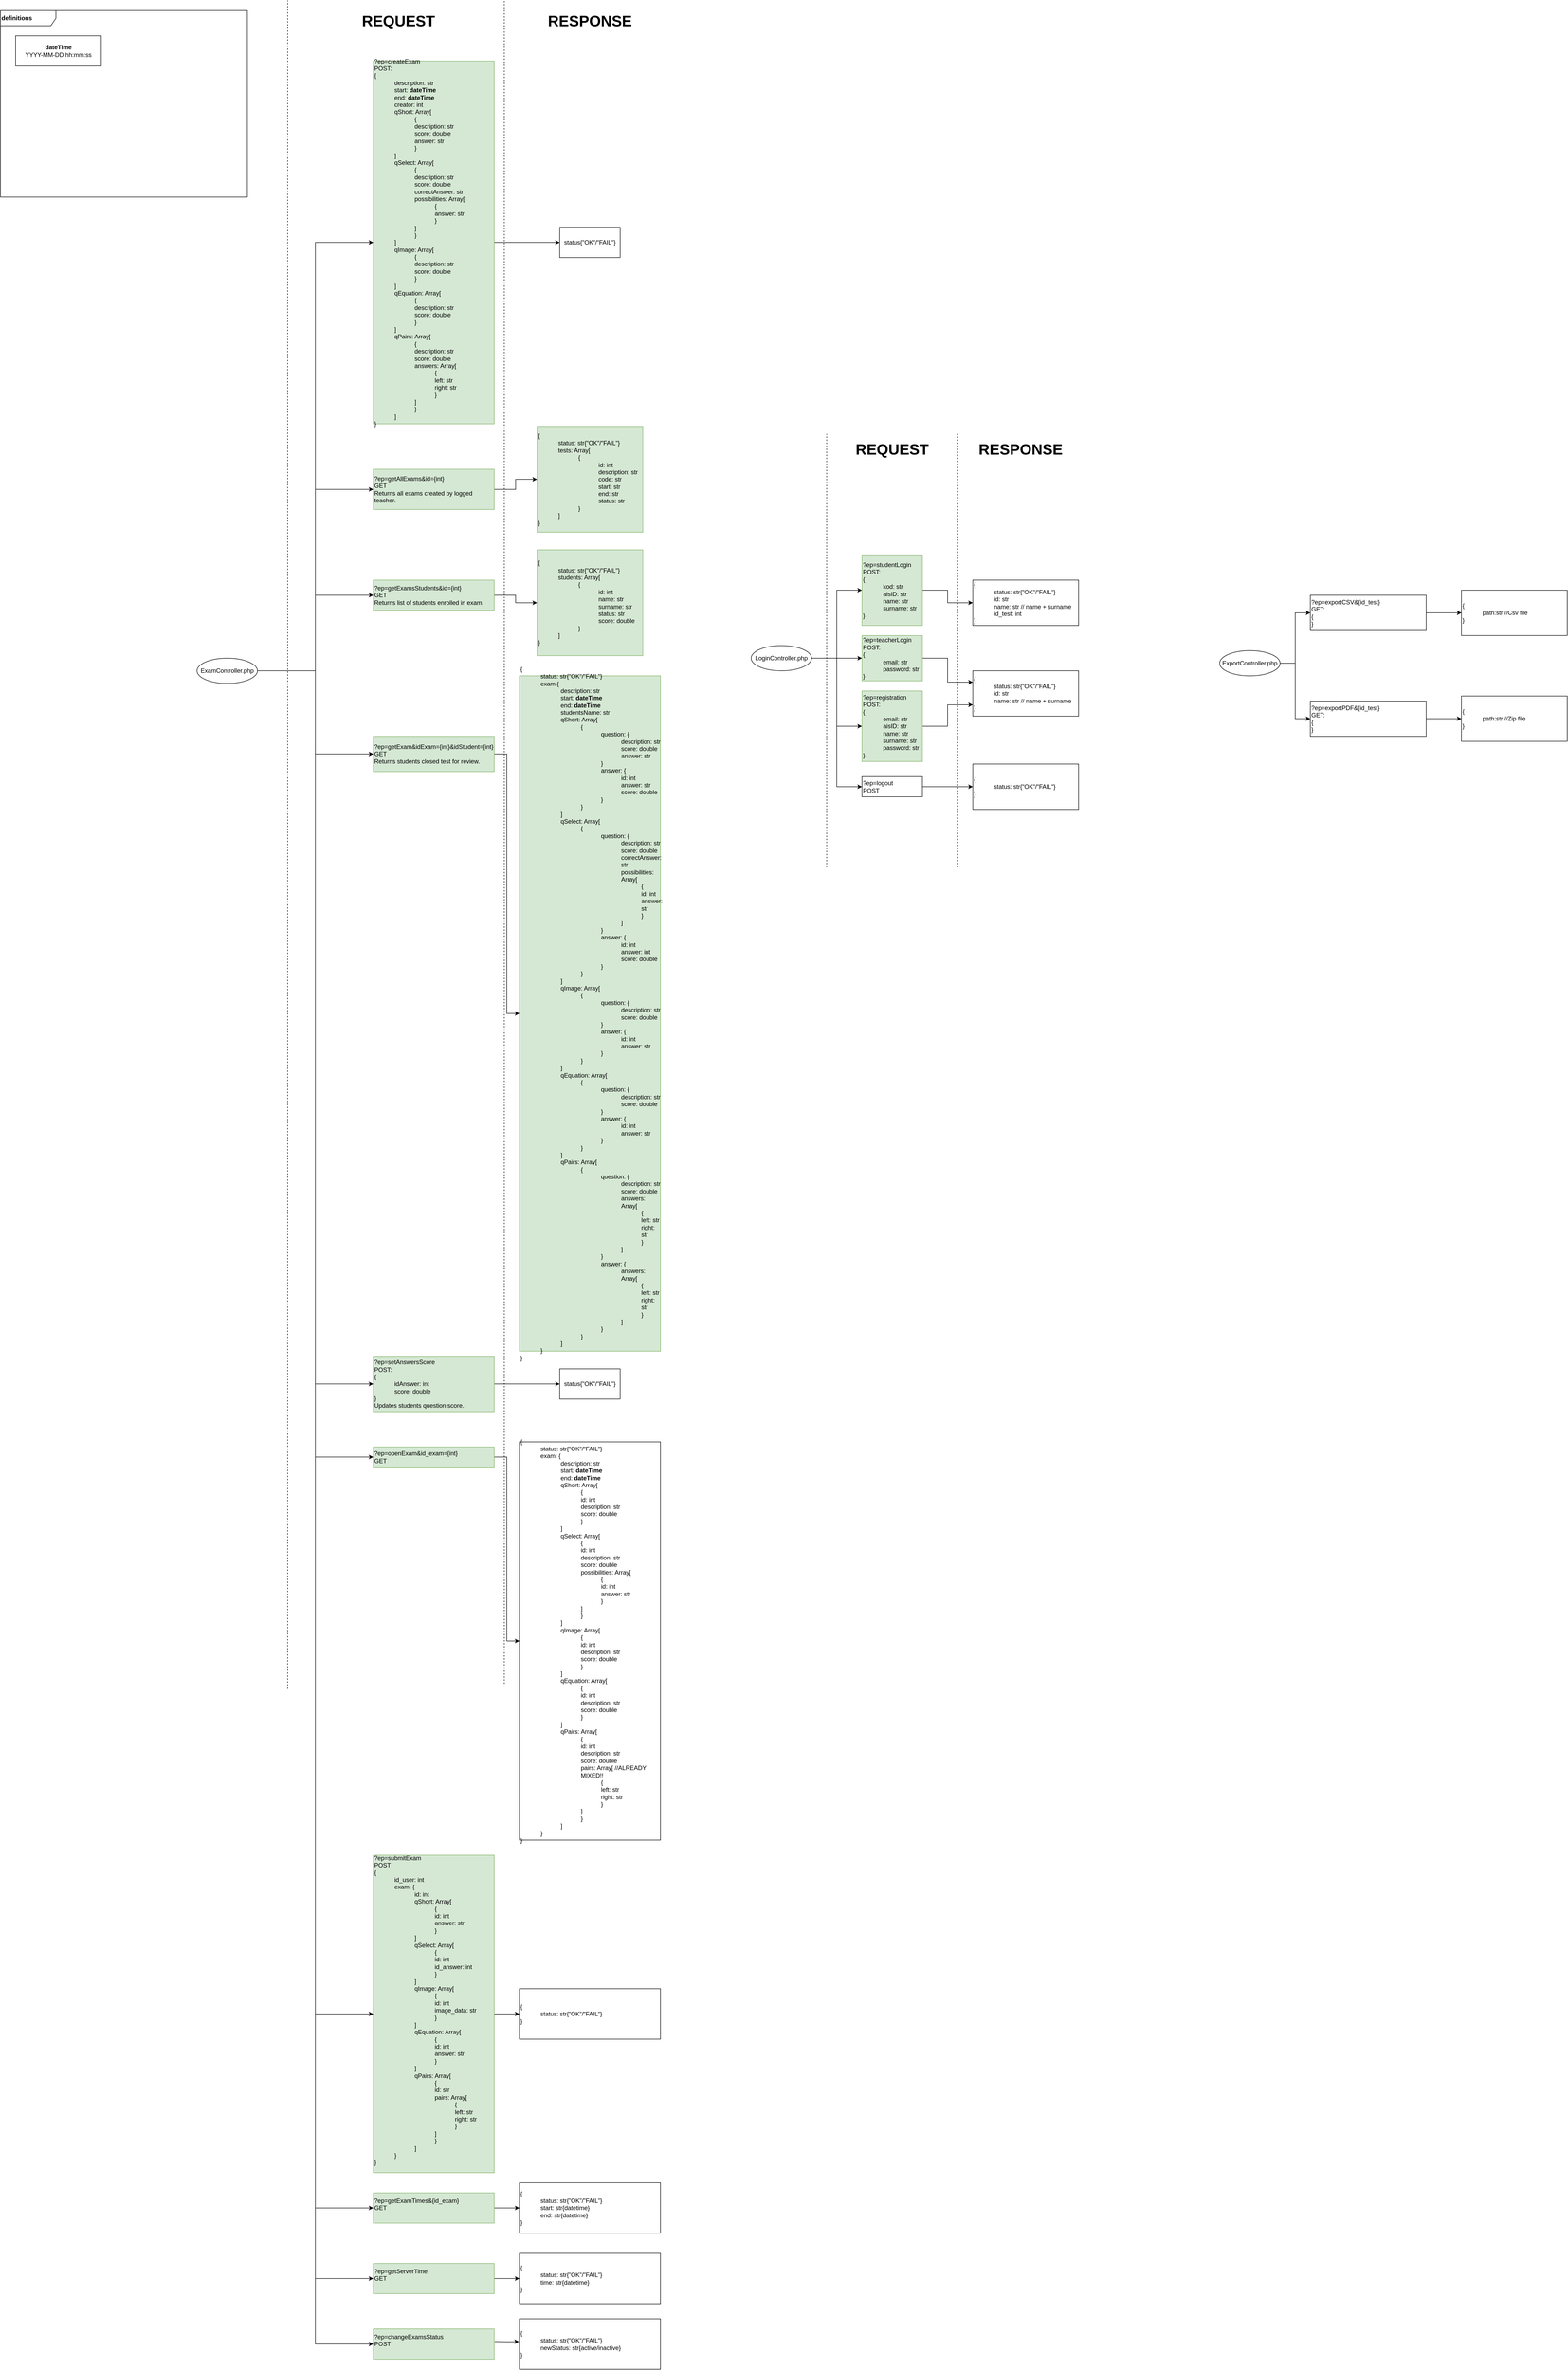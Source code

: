 <mxfile version="14.6.13" type="device"><diagram id="hnB_2D7E7XhQXwGnwULA" name="Page-1"><mxGraphModel dx="3655" dy="2193" grid="1" gridSize="10" guides="1" tooltips="1" connect="1" arrows="1" fold="1" page="1" pageScale="1" pageWidth="850" pageHeight="1100" math="0" shadow="0"><root><mxCell id="0"/><mxCell id="1" parent="0"/><mxCell id="Ukkvu4Kca2TTCm_ugVb9-40" value="&lt;b&gt;definitions&lt;/b&gt;" style="shape=umlFrame;whiteSpace=wrap;html=1;rounded=0;align=left;width=110;height=30;verticalAlign=middle;" parent="1" vertex="1"><mxGeometry x="-1390" y="-1050" width="490" height="370" as="geometry"/></mxCell><mxCell id="eN9GiGaOZoyRrEOhZdFq-2" style="edgeStyle=orthogonalEdgeStyle;rounded=0;orthogonalLoop=1;jettySize=auto;html=1;exitX=1;exitY=0.5;exitDx=0;exitDy=0;entryX=0;entryY=0.5;entryDx=0;entryDy=0;" parent="1" source="Ukkvu4Kca2TTCm_ugVb9-1" target="eN9GiGaOZoyRrEOhZdFq-1" edge="1"><mxGeometry relative="1" as="geometry"/></mxCell><mxCell id="Ukkvu4Kca2TTCm_ugVb9-1" value="LoginController.php" style="ellipse;whiteSpace=wrap;html=1;" parent="1" vertex="1"><mxGeometry x="100" y="210" width="120" height="50" as="geometry"/></mxCell><mxCell id="Ejc5LkepYLYyuoHMG5eN-5" style="edgeStyle=orthogonalEdgeStyle;rounded=0;orthogonalLoop=1;jettySize=auto;html=1;exitX=1;exitY=0.5;exitDx=0;exitDy=0;entryX=0;entryY=0.5;entryDx=0;entryDy=0;" parent="1" source="Ukkvu4Kca2TTCm_ugVb9-2" target="Ejc5LkepYLYyuoHMG5eN-2" edge="1"><mxGeometry relative="1" as="geometry"/></mxCell><mxCell id="t6ZlHcTm-dDVkFMBGGHj-3" style="edgeStyle=orthogonalEdgeStyle;rounded=0;orthogonalLoop=1;jettySize=auto;html=1;exitX=1;exitY=0.5;exitDx=0;exitDy=0;entryX=0;entryY=0.5;entryDx=0;entryDy=0;" parent="1" source="Ukkvu4Kca2TTCm_ugVb9-2" target="t6ZlHcTm-dDVkFMBGGHj-1" edge="1"><mxGeometry relative="1" as="geometry"/></mxCell><mxCell id="fs4zLGAhXx_tmGOJHILD-8" style="edgeStyle=orthogonalEdgeStyle;rounded=0;orthogonalLoop=1;jettySize=auto;html=1;exitX=1;exitY=0.5;exitDx=0;exitDy=0;entryX=0;entryY=0.5;entryDx=0;entryDy=0;" parent="1" source="Ukkvu4Kca2TTCm_ugVb9-2" target="fs4zLGAhXx_tmGOJHILD-1" edge="1"><mxGeometry relative="1" as="geometry"/></mxCell><mxCell id="fs4zLGAhXx_tmGOJHILD-9" style="edgeStyle=orthogonalEdgeStyle;rounded=0;orthogonalLoop=1;jettySize=auto;html=1;exitX=1;exitY=0.5;exitDx=0;exitDy=0;entryX=0;entryY=0.5;entryDx=0;entryDy=0;" parent="1" source="Ukkvu4Kca2TTCm_ugVb9-2" target="fs4zLGAhXx_tmGOJHILD-4" edge="1"><mxGeometry relative="1" as="geometry"/></mxCell><mxCell id="Ukkvu4Kca2TTCm_ugVb9-2" value="ExamController.php" style="ellipse;whiteSpace=wrap;html=1;" parent="1" vertex="1"><mxGeometry x="-1000" y="235" width="120" height="50" as="geometry"/></mxCell><mxCell id="Ukkvu4Kca2TTCm_ugVb9-13" style="edgeStyle=orthogonalEdgeStyle;rounded=0;orthogonalLoop=1;jettySize=auto;html=1;exitX=1;exitY=0.5;exitDx=0;exitDy=0;entryX=0;entryY=0.25;entryDx=0;entryDy=0;" parent="1" source="Ukkvu4Kca2TTCm_ugVb9-4" target="Ukkvu4Kca2TTCm_ugVb9-12" edge="1"><mxGeometry relative="1" as="geometry"/></mxCell><mxCell id="Ukkvu4Kca2TTCm_ugVb9-4" value="?ep=teacherLogin&lt;br&gt;POST:&lt;br&gt;{&lt;br&gt;&lt;blockquote style=&quot;margin: 0 0 0 40px ; border: none ; padding: 0px&quot;&gt;email: str&lt;br&gt;password: str&lt;/blockquote&gt;}" style="rounded=0;whiteSpace=wrap;html=1;align=left;fillColor=#d5e8d4;strokeColor=#82b366;" parent="1" vertex="1"><mxGeometry x="320" y="190" width="120" height="90" as="geometry"/></mxCell><mxCell id="Ukkvu4Kca2TTCm_ugVb9-14" style="edgeStyle=orthogonalEdgeStyle;rounded=0;orthogonalLoop=1;jettySize=auto;html=1;exitX=1;exitY=0.5;exitDx=0;exitDy=0;entryX=0;entryY=0.5;entryDx=0;entryDy=0;" parent="1" source="Ukkvu4Kca2TTCm_ugVb9-5" target="Ejc5LkepYLYyuoHMG5eN-1" edge="1"><mxGeometry relative="1" as="geometry"/></mxCell><mxCell id="Ukkvu4Kca2TTCm_ugVb9-5" value="?ep=studentLogin&lt;br&gt;POST:&lt;br&gt;{&lt;br&gt;&lt;blockquote style=&quot;margin: 0 0 0 40px ; border: none ; padding: 0px&quot;&gt;kod: str&lt;br&gt;aisID: str&lt;br&gt;name: str&lt;br&gt;surname: str&lt;/blockquote&gt;&lt;span&gt;}&lt;/span&gt;" style="rounded=0;whiteSpace=wrap;html=1;align=left;fillColor=#d5e8d4;strokeColor=#82b366;" parent="1" vertex="1"><mxGeometry x="320" y="30" width="120" height="140" as="geometry"/></mxCell><mxCell id="Ukkvu4Kca2TTCm_ugVb9-15" style="edgeStyle=orthogonalEdgeStyle;rounded=0;orthogonalLoop=1;jettySize=auto;html=1;exitX=1;exitY=0.5;exitDx=0;exitDy=0;entryX=0;entryY=0.75;entryDx=0;entryDy=0;" parent="1" source="Ukkvu4Kca2TTCm_ugVb9-6" target="Ukkvu4Kca2TTCm_ugVb9-12" edge="1"><mxGeometry relative="1" as="geometry"/></mxCell><mxCell id="Ukkvu4Kca2TTCm_ugVb9-6" value="?ep=registration&lt;br&gt;POST:&lt;br&gt;{&lt;br&gt;&lt;blockquote style=&quot;margin: 0 0 0 40px ; border: none ; padding: 0px&quot;&gt;email: str&lt;br&gt;aisID: str&lt;br&gt;name: str&lt;br&gt;surname: str&lt;br&gt;password: str&lt;/blockquote&gt;}" style="rounded=0;whiteSpace=wrap;html=1;align=left;fillColor=#d5e8d4;strokeColor=#82b366;" parent="1" vertex="1"><mxGeometry x="320" y="300" width="120" height="140" as="geometry"/></mxCell><mxCell id="Ukkvu4Kca2TTCm_ugVb9-9" style="edgeStyle=orthogonalEdgeStyle;rounded=0;orthogonalLoop=1;jettySize=auto;html=1;exitX=1;exitY=0.5;exitDx=0;exitDy=0;entryX=0;entryY=0.5;entryDx=0;entryDy=0;" parent="1" source="Ukkvu4Kca2TTCm_ugVb9-1" target="Ukkvu4Kca2TTCm_ugVb9-5" edge="1"><mxGeometry relative="1" as="geometry"><mxPoint x="260" y="220" as="sourcePoint"/></mxGeometry></mxCell><mxCell id="Ukkvu4Kca2TTCm_ugVb9-10" style="edgeStyle=orthogonalEdgeStyle;rounded=0;orthogonalLoop=1;jettySize=auto;html=1;exitX=1;exitY=0.5;exitDx=0;exitDy=0;entryX=0;entryY=0.5;entryDx=0;entryDy=0;" parent="1" source="Ukkvu4Kca2TTCm_ugVb9-1" target="Ukkvu4Kca2TTCm_ugVb9-4" edge="1"><mxGeometry relative="1" as="geometry"><mxPoint x="260" y="220" as="sourcePoint"/></mxGeometry></mxCell><mxCell id="Ukkvu4Kca2TTCm_ugVb9-11" style="edgeStyle=orthogonalEdgeStyle;rounded=0;orthogonalLoop=1;jettySize=auto;html=1;exitX=1;exitY=0.5;exitDx=0;exitDy=0;entryX=0;entryY=0.5;entryDx=0;entryDy=0;" parent="1" source="Ukkvu4Kca2TTCm_ugVb9-1" target="Ukkvu4Kca2TTCm_ugVb9-6" edge="1"><mxGeometry relative="1" as="geometry"><mxPoint x="260" y="220" as="sourcePoint"/></mxGeometry></mxCell><mxCell id="Ukkvu4Kca2TTCm_ugVb9-12" value="{&lt;br&gt;&lt;blockquote style=&quot;margin: 0 0 0 40px ; border: none ; padding: 0px&quot;&gt;status: str{&quot;OK&quot;/&quot;FAIL&quot;}&lt;br&gt;id: str&lt;br&gt;name: str // name + surname&lt;/blockquote&gt;}" style="rounded=0;whiteSpace=wrap;html=1;align=left;" parent="1" vertex="1"><mxGeometry x="540" y="260" width="210" height="90" as="geometry"/></mxCell><mxCell id="Ukkvu4Kca2TTCm_ugVb9-20" style="edgeStyle=orthogonalEdgeStyle;rounded=0;orthogonalLoop=1;jettySize=auto;html=1;exitX=1;exitY=0.5;exitDx=0;exitDy=0;entryX=0;entryY=0.5;entryDx=0;entryDy=0;" parent="1" source="Ukkvu4Kca2TTCm_ugVb9-2" target="Ukkvu4Kca2TTCm_ugVb9-18" edge="1"><mxGeometry relative="1" as="geometry"><mxPoint x="-760" y="260" as="sourcePoint"/></mxGeometry></mxCell><mxCell id="Ukkvu4Kca2TTCm_ugVb9-27" style="edgeStyle=orthogonalEdgeStyle;rounded=0;orthogonalLoop=1;jettySize=auto;html=1;exitX=1;exitY=0.5;exitDx=0;exitDy=0;entryX=0;entryY=0.5;entryDx=0;entryDy=0;" parent="1" source="Ukkvu4Kca2TTCm_ugVb9-2" target="Ukkvu4Kca2TTCm_ugVb9-24" edge="1"><mxGeometry relative="1" as="geometry"><mxPoint x="-760" y="260" as="sourcePoint"/></mxGeometry></mxCell><mxCell id="Ukkvu4Kca2TTCm_ugVb9-34" style="edgeStyle=orthogonalEdgeStyle;rounded=0;orthogonalLoop=1;jettySize=auto;html=1;exitX=1;exitY=0.5;exitDx=0;exitDy=0;entryX=0;entryY=0.5;entryDx=0;entryDy=0;" parent="1" source="Ukkvu4Kca2TTCm_ugVb9-2" target="Ukkvu4Kca2TTCm_ugVb9-28" edge="1"><mxGeometry relative="1" as="geometry"><mxPoint x="-760" y="260" as="sourcePoint"/></mxGeometry></mxCell><mxCell id="Ukkvu4Kca2TTCm_ugVb9-35" style="edgeStyle=orthogonalEdgeStyle;rounded=0;orthogonalLoop=1;jettySize=auto;html=1;exitX=1;exitY=0.5;exitDx=0;exitDy=0;entryX=0;entryY=0.5;entryDx=0;entryDy=0;" parent="1" source="Ukkvu4Kca2TTCm_ugVb9-2" target="Ukkvu4Kca2TTCm_ugVb9-30" edge="1"><mxGeometry relative="1" as="geometry"><mxPoint x="-760" y="260" as="sourcePoint"/></mxGeometry></mxCell><mxCell id="Ukkvu4Kca2TTCm_ugVb9-37" style="edgeStyle=orthogonalEdgeStyle;rounded=0;orthogonalLoop=1;jettySize=auto;html=1;exitX=1;exitY=0.5;exitDx=0;exitDy=0;entryX=0;entryY=0.5;entryDx=0;entryDy=0;" parent="1" source="Ukkvu4Kca2TTCm_ugVb9-2" target="Ukkvu4Kca2TTCm_ugVb9-36" edge="1"><mxGeometry relative="1" as="geometry"><mxPoint x="-760" y="260" as="sourcePoint"/></mxGeometry></mxCell><mxCell id="Ukkvu4Kca2TTCm_ugVb9-22" style="edgeStyle=orthogonalEdgeStyle;rounded=0;orthogonalLoop=1;jettySize=auto;html=1;exitX=1;exitY=0.5;exitDx=0;exitDy=0;entryX=0;entryY=0.5;entryDx=0;entryDy=0;" parent="1" source="Ukkvu4Kca2TTCm_ugVb9-18" target="Ukkvu4Kca2TTCm_ugVb9-21" edge="1"><mxGeometry relative="1" as="geometry"/></mxCell><mxCell id="Ukkvu4Kca2TTCm_ugVb9-18" value="?ep=createExam&lt;br&gt;POST:&lt;br&gt;{&lt;br&gt;&lt;blockquote style=&quot;margin: 0 0 0 40px ; border: none ; padding: 0px&quot;&gt;description: str&lt;br&gt;start: &lt;b&gt;dateTime&lt;br&gt;&lt;/b&gt;end: &lt;b&gt;dateTime&lt;/b&gt;&lt;/blockquote&gt;&lt;blockquote style=&quot;margin: 0 0 0 40px ; border: none ; padding: 0px&quot;&gt;creator: int&lt;br&gt;qShort: Array[&lt;blockquote style=&quot;margin: 0 0 0 40px ; border: none ; padding: 0px&quot;&gt;{&lt;/blockquote&gt;&lt;blockquote style=&quot;margin: 0 0 0 40px ; border: none ; padding: 0px&quot;&gt;description: str&lt;/blockquote&gt;&lt;blockquote style=&quot;margin: 0 0 0 40px ; border: none ; padding: 0px&quot;&gt;score: double&lt;/blockquote&gt;&lt;blockquote style=&quot;margin: 0 0 0 40px ; border: none ; padding: 0px&quot;&gt;answer: str&lt;/blockquote&gt;&lt;blockquote style=&quot;margin: 0 0 0 40px ; border: none ; padding: 0px&quot;&gt;}&lt;/blockquote&gt;]&lt;br&gt;qSelect: Array[&lt;blockquote style=&quot;margin: 0 0 0 40px ; border: none ; padding: 0px&quot;&gt;{&lt;/blockquote&gt;&lt;blockquote style=&quot;margin: 0 0 0 40px ; border: none ; padding: 0px&quot;&gt;description: str&lt;/blockquote&gt;&lt;blockquote style=&quot;margin: 0 0 0 40px ; border: none ; padding: 0px&quot;&gt;score: double&lt;/blockquote&gt;&lt;blockquote style=&quot;margin: 0 0 0 40px ; border: none ; padding: 0px&quot;&gt;correctAnswer: str&lt;/blockquote&gt;&lt;blockquote style=&quot;margin: 0 0 0 40px ; border: none ; padding: 0px&quot;&gt;possibilities: Array[&lt;/blockquote&gt;&lt;blockquote style=&quot;margin: 0 0 0 40px ; border: none ; padding: 0px&quot;&gt;&lt;blockquote style=&quot;margin: 0 0 0 40px ; border: none ; padding: 0px&quot;&gt;{&lt;/blockquote&gt;&lt;/blockquote&gt;&lt;blockquote style=&quot;margin: 0 0 0 40px ; border: none ; padding: 0px&quot;&gt;&lt;blockquote style=&quot;margin: 0 0 0 40px ; border: none ; padding: 0px&quot;&gt;answer: str&lt;/blockquote&gt;&lt;/blockquote&gt;&lt;blockquote style=&quot;margin: 0 0 0 40px ; border: none ; padding: 0px&quot;&gt;&lt;blockquote style=&quot;margin: 0 0 0 40px ; border: none ; padding: 0px&quot;&gt;}&lt;/blockquote&gt;&lt;/blockquote&gt;&lt;blockquote style=&quot;margin: 0 0 0 40px ; border: none ; padding: 0px&quot;&gt;]&lt;/blockquote&gt;&lt;blockquote style=&quot;margin: 0 0 0 40px ; border: none ; padding: 0px&quot;&gt;}&lt;/blockquote&gt;]&lt;br&gt;qImage: Array[&lt;blockquote style=&quot;margin: 0 0 0 40px ; border: none ; padding: 0px&quot;&gt;{&lt;/blockquote&gt;&lt;blockquote style=&quot;margin: 0 0 0 40px ; border: none ; padding: 0px&quot;&gt;description: str&lt;/blockquote&gt;&lt;blockquote style=&quot;margin: 0 0 0 40px ; border: none ; padding: 0px&quot;&gt;score: double&lt;/blockquote&gt;&lt;blockquote style=&quot;margin: 0 0 0 40px ; border: none ; padding: 0px&quot;&gt;}&lt;/blockquote&gt;]&lt;br&gt;qEquation: Array[&lt;blockquote style=&quot;margin: 0 0 0 40px ; border: none ; padding: 0px&quot;&gt;{&lt;/blockquote&gt;&lt;blockquote style=&quot;margin: 0 0 0 40px ; border: none ; padding: 0px&quot;&gt;description: str&lt;/blockquote&gt;&lt;blockquote style=&quot;margin: 0 0 0 40px ; border: none ; padding: 0px&quot;&gt;score: double&lt;/blockquote&gt;&lt;blockquote style=&quot;margin: 0 0 0 40px ; border: none ; padding: 0px&quot;&gt;}&lt;/blockquote&gt;]&lt;br&gt;qPairs: Array[&lt;blockquote style=&quot;margin: 0 0 0 40px ; border: none ; padding: 0px&quot;&gt;{&lt;/blockquote&gt;&lt;blockquote style=&quot;margin: 0 0 0 40px ; border: none ; padding: 0px&quot;&gt;description: str&lt;/blockquote&gt;&lt;blockquote style=&quot;margin: 0 0 0 40px ; border: none ; padding: 0px&quot;&gt;score: double&lt;/blockquote&gt;&lt;blockquote style=&quot;margin: 0 0 0 40px ; border: none ; padding: 0px&quot;&gt;answers: Array[&lt;/blockquote&gt;&lt;blockquote style=&quot;margin: 0 0 0 40px ; border: none ; padding: 0px&quot;&gt;&lt;blockquote style=&quot;margin: 0 0 0 40px ; border: none ; padding: 0px&quot;&gt;{&lt;/blockquote&gt;&lt;/blockquote&gt;&lt;blockquote style=&quot;margin: 0 0 0 40px ; border: none ; padding: 0px&quot;&gt;&lt;blockquote style=&quot;margin: 0 0 0 40px ; border: none ; padding: 0px&quot;&gt;left: str&lt;/blockquote&gt;&lt;/blockquote&gt;&lt;blockquote style=&quot;margin: 0 0 0 40px ; border: none ; padding: 0px&quot;&gt;&lt;blockquote style=&quot;margin: 0 0 0 40px ; border: none ; padding: 0px&quot;&gt;right: str&lt;/blockquote&gt;&lt;/blockquote&gt;&lt;blockquote style=&quot;margin: 0 0 0 40px ; border: none ; padding: 0px&quot;&gt;&lt;blockquote style=&quot;margin: 0 0 0 40px ; border: none ; padding: 0px&quot;&gt;}&lt;/blockquote&gt;&lt;/blockquote&gt;&lt;blockquote style=&quot;margin: 0 0 0 40px ; border: none ; padding: 0px&quot;&gt;]&lt;/blockquote&gt;&lt;blockquote style=&quot;margin: 0 0 0 40px ; border: none ; padding: 0px&quot;&gt;}&lt;/blockquote&gt;]&lt;/blockquote&gt;&lt;span&gt;}&lt;/span&gt;&lt;blockquote style=&quot;margin: 0 0 0 40px ; border: none ; padding: 0px&quot;&gt;&lt;blockquote style=&quot;margin: 0 0 0 40px ; border: none ; padding: 0px&quot;&gt;&lt;/blockquote&gt;&lt;/blockquote&gt;&lt;blockquote style=&quot;margin: 0 0 0 40px ; border: none ; padding: 0px&quot;&gt;&lt;blockquote style=&quot;margin: 0 0 0 40px ; border: none ; padding: 0px&quot;&gt;&lt;/blockquote&gt;&lt;/blockquote&gt;&lt;blockquote style=&quot;margin: 0 0 0 40px ; border: none ; padding: 0px&quot;&gt;&lt;blockquote style=&quot;margin: 0 0 0 40px ; border: none ; padding: 0px&quot;&gt;&lt;/blockquote&gt;&lt;/blockquote&gt;" style="rounded=0;whiteSpace=wrap;html=1;labelPosition=center;verticalLabelPosition=middle;align=left;verticalAlign=middle;fillColor=#d5e8d4;strokeColor=#82b366;" parent="1" vertex="1"><mxGeometry x="-650" y="-950" width="240" height="720" as="geometry"/></mxCell><mxCell id="Ukkvu4Kca2TTCm_ugVb9-19" value="&lt;b&gt;dateTime&lt;/b&gt;&lt;br&gt;&lt;div style=&quot;&quot;&gt;&lt;span&gt;YYYY-MM-DD hh:mm:ss&lt;/span&gt;&lt;/div&gt;" style="rounded=0;whiteSpace=wrap;html=1;align=center;" parent="1" vertex="1"><mxGeometry x="-1360" y="-1000" width="170" height="60" as="geometry"/></mxCell><mxCell id="Ukkvu4Kca2TTCm_ugVb9-21" value="status{&quot;OK&quot;/&quot;FAIL&quot;}" style="rounded=0;whiteSpace=wrap;html=1;" parent="1" vertex="1"><mxGeometry x="-280" y="-620" width="120" height="60" as="geometry"/></mxCell><mxCell id="Ukkvu4Kca2TTCm_ugVb9-26" style="edgeStyle=orthogonalEdgeStyle;rounded=0;orthogonalLoop=1;jettySize=auto;html=1;exitX=1;exitY=0.5;exitDx=0;exitDy=0;entryX=0;entryY=0.5;entryDx=0;entryDy=0;" parent="1" source="Ukkvu4Kca2TTCm_ugVb9-24" target="Ukkvu4Kca2TTCm_ugVb9-25" edge="1"><mxGeometry relative="1" as="geometry"/></mxCell><mxCell id="Ukkvu4Kca2TTCm_ugVb9-24" value="?ep=getAllExams&amp;amp;id={int}&lt;br&gt;GET&lt;br&gt;Returns all exams created by logged teacher.&lt;br&gt;&lt;blockquote style=&quot;margin: 0 0 0 40px ; border: none ; padding: 0px&quot;&gt;&lt;blockquote style=&quot;margin: 0 0 0 40px ; border: none ; padding: 0px&quot;&gt;&lt;/blockquote&gt;&lt;/blockquote&gt;&lt;blockquote style=&quot;margin: 0 0 0 40px ; border: none ; padding: 0px&quot;&gt;&lt;blockquote style=&quot;margin: 0 0 0 40px ; border: none ; padding: 0px&quot;&gt;&lt;/blockquote&gt;&lt;/blockquote&gt;&lt;blockquote style=&quot;margin: 0 0 0 40px ; border: none ; padding: 0px&quot;&gt;&lt;blockquote style=&quot;margin: 0 0 0 40px ; border: none ; padding: 0px&quot;&gt;&lt;/blockquote&gt;&lt;/blockquote&gt;" style="rounded=0;whiteSpace=wrap;html=1;labelPosition=center;verticalLabelPosition=middle;align=left;verticalAlign=middle;fillColor=#d5e8d4;strokeColor=#82b366;" parent="1" vertex="1"><mxGeometry x="-650" y="-140" width="240" height="80" as="geometry"/></mxCell><mxCell id="Ukkvu4Kca2TTCm_ugVb9-25" value="&lt;span&gt;{&lt;br&gt;&lt;/span&gt;&lt;blockquote style=&quot;margin: 0 0 0 40px ; border: none ; padding: 0px&quot;&gt;status: str{&quot;OK&quot;/&quot;FAIL&quot;}&lt;/blockquote&gt;&lt;blockquote style=&quot;margin: 0px 0px 0px 40px ; border: none ; padding: 0px&quot;&gt;tests: Array[&lt;/blockquote&gt;&lt;blockquote style=&quot;margin: 0px 0px 0px 40px ; border: none ; padding: 0px&quot;&gt;&lt;blockquote style=&quot;margin: 0px 0px 0px 40px ; border: none ; padding: 0px&quot;&gt;{&lt;/blockquote&gt;&lt;/blockquote&gt;&lt;blockquote style=&quot;margin: 0px 0px 0px 40px ; border: none ; padding: 0px&quot;&gt;&lt;blockquote style=&quot;margin: 0px 0px 0px 40px ; border: none ; padding: 0px&quot;&gt;&lt;blockquote style=&quot;margin: 0px 0px 0px 40px ; border: none ; padding: 0px&quot;&gt;id: int&lt;/blockquote&gt;&lt;/blockquote&gt;&lt;/blockquote&gt;&lt;blockquote style=&quot;margin: 0px 0px 0px 40px ; border: none ; padding: 0px&quot;&gt;&lt;blockquote style=&quot;margin: 0px 0px 0px 40px ; border: none ; padding: 0px&quot;&gt;&lt;blockquote style=&quot;margin: 0px 0px 0px 40px ; border: none ; padding: 0px&quot;&gt;description: str&lt;/blockquote&gt;&lt;blockquote style=&quot;margin: 0px 0px 0px 40px ; border: none ; padding: 0px&quot;&gt;code: str&lt;/blockquote&gt;&lt;blockquote style=&quot;margin: 0px 0px 0px 40px ; border: none ; padding: 0px&quot;&gt;start: str&lt;/blockquote&gt;&lt;blockquote style=&quot;margin: 0px 0px 0px 40px ; border: none ; padding: 0px&quot;&gt;end: str&lt;/blockquote&gt;&lt;blockquote style=&quot;margin: 0px 0px 0px 40px ; border: none ; padding: 0px&quot;&gt;status: str&lt;/blockquote&gt;&lt;/blockquote&gt;&lt;/blockquote&gt;&lt;blockquote style=&quot;margin: 0px 0px 0px 40px ; border: none ; padding: 0px&quot;&gt;&lt;blockquote style=&quot;margin: 0px 0px 0px 40px ; border: none ; padding: 0px&quot;&gt;}&lt;/blockquote&gt;&lt;/blockquote&gt;&lt;blockquote style=&quot;margin: 0px 0px 0px 40px ; border: none ; padding: 0px&quot;&gt;&lt;blockquote style=&quot;margin: 0px 0px 0px 40px ; border: none ; padding: 0px&quot;&gt;&lt;/blockquote&gt;&lt;/blockquote&gt;&lt;blockquote style=&quot;margin: 0px 0px 0px 40px ; border: none ; padding: 0px&quot;&gt;&lt;blockquote style=&quot;margin: 0px 0px 0px 40px ; border: none ; padding: 0px&quot;&gt;&lt;/blockquote&gt;&lt;/blockquote&gt;&lt;blockquote style=&quot;margin: 0px 0px 0px 40px ; border: none ; padding: 0px&quot;&gt;&lt;blockquote style=&quot;margin: 0px 0px 0px 40px ; border: none ; padding: 0px&quot;&gt;&lt;/blockquote&gt;&lt;/blockquote&gt;&lt;blockquote style=&quot;margin: 0px 0px 0px 40px ; border: none ; padding: 0px&quot;&gt;]&lt;/blockquote&gt;&lt;blockquote style=&quot;margin: 0px 0px 0px 40px ; border: none ; padding: 0px&quot;&gt;&lt;/blockquote&gt;&lt;span&gt;}&lt;/span&gt;" style="rounded=0;whiteSpace=wrap;html=1;align=left;fillColor=#d5e8d4;strokeColor=#82b366;" parent="1" vertex="1"><mxGeometry x="-325" y="-225" width="210" height="210" as="geometry"/></mxCell><mxCell id="Ukkvu4Kca2TTCm_ugVb9-33" style="edgeStyle=orthogonalEdgeStyle;rounded=0;orthogonalLoop=1;jettySize=auto;html=1;exitX=1;exitY=0.5;exitDx=0;exitDy=0;entryX=0;entryY=0.5;entryDx=0;entryDy=0;" parent="1" source="Ukkvu4Kca2TTCm_ugVb9-28" target="Ukkvu4Kca2TTCm_ugVb9-29" edge="1"><mxGeometry relative="1" as="geometry"/></mxCell><mxCell id="Ukkvu4Kca2TTCm_ugVb9-28" value="?ep=getExamsStudents&amp;amp;id={int}&lt;br&gt;GET&lt;br&gt;Returns list of students enrolled in exam.&lt;br&gt;&lt;blockquote style=&quot;margin: 0 0 0 40px ; border: none ; padding: 0px&quot;&gt;&lt;blockquote style=&quot;margin: 0 0 0 40px ; border: none ; padding: 0px&quot;&gt;&lt;/blockquote&gt;&lt;/blockquote&gt;&lt;blockquote style=&quot;margin: 0 0 0 40px ; border: none ; padding: 0px&quot;&gt;&lt;blockquote style=&quot;margin: 0 0 0 40px ; border: none ; padding: 0px&quot;&gt;&lt;/blockquote&gt;&lt;/blockquote&gt;&lt;blockquote style=&quot;margin: 0 0 0 40px ; border: none ; padding: 0px&quot;&gt;&lt;blockquote style=&quot;margin: 0 0 0 40px ; border: none ; padding: 0px&quot;&gt;&lt;/blockquote&gt;&lt;/blockquote&gt;" style="rounded=0;whiteSpace=wrap;html=1;labelPosition=center;verticalLabelPosition=middle;align=left;verticalAlign=middle;fillColor=#d5e8d4;strokeColor=#82b366;" parent="1" vertex="1"><mxGeometry x="-650" y="80" width="240" height="60" as="geometry"/></mxCell><mxCell id="Ukkvu4Kca2TTCm_ugVb9-29" value="&lt;span&gt;{&lt;br&gt;&lt;/span&gt;&lt;blockquote style=&quot;margin: 0 0 0 40px ; border: none ; padding: 0px&quot;&gt;status: str{&quot;OK&quot;/&quot;FAIL&quot;}&lt;/blockquote&gt;&lt;blockquote style=&quot;margin: 0px 0px 0px 40px ; border: none ; padding: 0px&quot;&gt;students: Array[&lt;/blockquote&gt;&lt;blockquote style=&quot;margin: 0px 0px 0px 40px ; border: none ; padding: 0px&quot;&gt;&lt;blockquote style=&quot;margin: 0px 0px 0px 40px ; border: none ; padding: 0px&quot;&gt;{&lt;/blockquote&gt;&lt;/blockquote&gt;&lt;blockquote style=&quot;margin: 0px 0px 0px 40px ; border: none ; padding: 0px&quot;&gt;&lt;blockquote style=&quot;margin: 0px 0px 0px 40px ; border: none ; padding: 0px&quot;&gt;&lt;blockquote style=&quot;margin: 0px 0px 0px 40px ; border: none ; padding: 0px&quot;&gt;id: int&lt;/blockquote&gt;&lt;blockquote style=&quot;margin: 0px 0px 0px 40px ; border: none ; padding: 0px&quot;&gt;name: str&lt;/blockquote&gt;&lt;blockquote style=&quot;margin: 0px 0px 0px 40px ; border: none ; padding: 0px&quot;&gt;surname: str&lt;/blockquote&gt;&lt;blockquote style=&quot;margin: 0px 0px 0px 40px ; border: none ; padding: 0px&quot;&gt;status: str&lt;/blockquote&gt;&lt;blockquote style=&quot;margin: 0px 0px 0px 40px ; border: none ; padding: 0px&quot;&gt;score: double&lt;/blockquote&gt;&lt;/blockquote&gt;&lt;/blockquote&gt;&lt;blockquote style=&quot;margin: 0px 0px 0px 40px ; border: none ; padding: 0px&quot;&gt;&lt;blockquote style=&quot;margin: 0px 0px 0px 40px ; border: none ; padding: 0px&quot;&gt;}&lt;/blockquote&gt;&lt;/blockquote&gt;&lt;blockquote style=&quot;margin: 0px 0px 0px 40px ; border: none ; padding: 0px&quot;&gt;&lt;blockquote style=&quot;margin: 0px 0px 0px 40px ; border: none ; padding: 0px&quot;&gt;&lt;/blockquote&gt;&lt;/blockquote&gt;&lt;blockquote style=&quot;margin: 0px 0px 0px 40px ; border: none ; padding: 0px&quot;&gt;&lt;blockquote style=&quot;margin: 0px 0px 0px 40px ; border: none ; padding: 0px&quot;&gt;&lt;/blockquote&gt;&lt;/blockquote&gt;&lt;blockquote style=&quot;margin: 0px 0px 0px 40px ; border: none ; padding: 0px&quot;&gt;&lt;blockquote style=&quot;margin: 0px 0px 0px 40px ; border: none ; padding: 0px&quot;&gt;&lt;/blockquote&gt;&lt;/blockquote&gt;&lt;blockquote style=&quot;margin: 0px 0px 0px 40px ; border: none ; padding: 0px&quot;&gt;]&lt;/blockquote&gt;&lt;blockquote style=&quot;margin: 0px 0px 0px 40px ; border: none ; padding: 0px&quot;&gt;&lt;/blockquote&gt;&lt;span&gt;}&lt;/span&gt;" style="rounded=0;whiteSpace=wrap;html=1;align=left;fillColor=#d5e8d4;strokeColor=#82b366;" parent="1" vertex="1"><mxGeometry x="-325" y="20" width="210" height="210" as="geometry"/></mxCell><mxCell id="Ukkvu4Kca2TTCm_ugVb9-32" style="edgeStyle=orthogonalEdgeStyle;rounded=0;orthogonalLoop=1;jettySize=auto;html=1;exitX=1;exitY=0.5;exitDx=0;exitDy=0;entryX=0;entryY=0.5;entryDx=0;entryDy=0;" parent="1" source="Ukkvu4Kca2TTCm_ugVb9-30" target="Ukkvu4Kca2TTCm_ugVb9-31" edge="1"><mxGeometry relative="1" as="geometry"/></mxCell><mxCell id="Ukkvu4Kca2TTCm_ugVb9-30" value="?ep=getExam&amp;amp;idExam={int}&amp;amp;idStudent={int}&lt;br&gt;GET&lt;br&gt;Returns students closed test for review.&lt;br&gt;&lt;blockquote style=&quot;margin: 0 0 0 40px ; border: none ; padding: 0px&quot;&gt;&lt;blockquote style=&quot;margin: 0 0 0 40px ; border: none ; padding: 0px&quot;&gt;&lt;/blockquote&gt;&lt;/blockquote&gt;&lt;blockquote style=&quot;margin: 0 0 0 40px ; border: none ; padding: 0px&quot;&gt;&lt;blockquote style=&quot;margin: 0 0 0 40px ; border: none ; padding: 0px&quot;&gt;&lt;/blockquote&gt;&lt;/blockquote&gt;&lt;blockquote style=&quot;margin: 0 0 0 40px ; border: none ; padding: 0px&quot;&gt;&lt;blockquote style=&quot;margin: 0 0 0 40px ; border: none ; padding: 0px&quot;&gt;&lt;/blockquote&gt;&lt;/blockquote&gt;" style="rounded=0;whiteSpace=wrap;html=1;labelPosition=center;verticalLabelPosition=middle;align=left;verticalAlign=middle;fillColor=#d5e8d4;strokeColor=#82b366;" parent="1" vertex="1"><mxGeometry x="-650" y="390" width="240" height="70" as="geometry"/></mxCell><mxCell id="Ukkvu4Kca2TTCm_ugVb9-31" value="{&lt;br&gt;&lt;blockquote style=&quot;margin: 0 0 0 40px ; border: none ; padding: 0px&quot;&gt;status: str{&quot;OK&quot;/&quot;FAIL&quot;}&lt;br&gt;exam:{&lt;blockquote style=&quot;margin: 0px 0px 0px 40px ; border: none ; padding: 0px&quot;&gt;description: str&lt;/blockquote&gt;&lt;blockquote style=&quot;margin: 0px 0px 0px 40px ; border: none ; padding: 0px&quot;&gt;start:&amp;nbsp;&lt;b&gt;dateTime&lt;br&gt;&lt;/b&gt;&lt;/blockquote&gt;&lt;blockquote style=&quot;margin: 0px 0px 0px 40px ; border: none ; padding: 0px&quot;&gt;end:&amp;nbsp;&lt;b&gt;dateTime&lt;br&gt;&lt;/b&gt;&lt;/blockquote&gt;&lt;blockquote style=&quot;margin: 0px 0px 0px 40px ; border: none ; padding: 0px&quot;&gt;studentsName: str&lt;/blockquote&gt;&lt;blockquote style=&quot;margin: 0px 0px 0px 40px ; border: none ; padding: 0px&quot;&gt;qShort: Array[&lt;/blockquote&gt;&lt;blockquote style=&quot;margin: 0 0 0 40px ; border: none ; padding: 0px&quot;&gt;&lt;blockquote style=&quot;margin: 0px 0px 0px 40px ; border: none ; padding: 0px&quot;&gt;{&lt;/blockquote&gt;&lt;/blockquote&gt;&lt;blockquote style=&quot;margin: 0 0 0 40px ; border: none ; padding: 0px&quot;&gt;&lt;blockquote style=&quot;margin: 0px 0px 0px 40px ; border: none ; padding: 0px&quot;&gt;&lt;blockquote style=&quot;margin: 0px 0px 0px 40px ; border: none ; padding: 0px&quot;&gt;question: {&lt;/blockquote&gt;&lt;/blockquote&gt;&lt;/blockquote&gt;&lt;blockquote style=&quot;margin: 0 0 0 40px ; border: none ; padding: 0px&quot;&gt;&lt;blockquote style=&quot;margin: 0 0 0 40px ; border: none ; padding: 0px&quot;&gt;&lt;blockquote style=&quot;margin: 0px 0px 0px 40px ; border: none ; padding: 0px&quot;&gt;&lt;blockquote style=&quot;margin: 0px 0px 0px 40px ; border: none ; padding: 0px&quot;&gt;description: str&lt;/blockquote&gt;&lt;/blockquote&gt;&lt;/blockquote&gt;&lt;/blockquote&gt;&lt;blockquote style=&quot;margin: 0 0 0 40px ; border: none ; padding: 0px&quot;&gt;&lt;blockquote style=&quot;margin: 0 0 0 40px ; border: none ; padding: 0px&quot;&gt;&lt;blockquote style=&quot;margin: 0px 0px 0px 40px ; border: none ; padding: 0px&quot;&gt;&lt;blockquote style=&quot;margin: 0px 0px 0px 40px ; border: none ; padding: 0px&quot;&gt;score: double&lt;/blockquote&gt;&lt;/blockquote&gt;&lt;/blockquote&gt;&lt;/blockquote&gt;&lt;blockquote style=&quot;margin: 0 0 0 40px ; border: none ; padding: 0px&quot;&gt;&lt;blockquote style=&quot;margin: 0 0 0 40px ; border: none ; padding: 0px&quot;&gt;&lt;blockquote style=&quot;margin: 0px 0px 0px 40px ; border: none ; padding: 0px&quot;&gt;&lt;blockquote style=&quot;margin: 0px 0px 0px 40px ; border: none ; padding: 0px&quot;&gt;answer: str&lt;/blockquote&gt;&lt;/blockquote&gt;&lt;/blockquote&gt;&lt;/blockquote&gt;&lt;blockquote style=&quot;margin: 0 0 0 40px ; border: none ; padding: 0px&quot;&gt;&lt;blockquote style=&quot;margin: 0px 0px 0px 40px ; border: none ; padding: 0px&quot;&gt;&lt;blockquote style=&quot;margin: 0px 0px 0px 40px ; border: none ; padding: 0px&quot;&gt;}&lt;/blockquote&gt;&lt;/blockquote&gt;&lt;/blockquote&gt;&lt;blockquote style=&quot;margin: 0 0 0 40px ; border: none ; padding: 0px&quot;&gt;&lt;blockquote style=&quot;margin: 0px 0px 0px 40px ; border: none ; padding: 0px&quot;&gt;&lt;blockquote style=&quot;margin: 0px 0px 0px 40px ; border: none ; padding: 0px&quot;&gt;answer: {&lt;/blockquote&gt;&lt;/blockquote&gt;&lt;/blockquote&gt;&lt;blockquote style=&quot;margin: 0 0 0 40px ; border: none ; padding: 0px&quot;&gt;&lt;blockquote style=&quot;margin: 0 0 0 40px ; border: none ; padding: 0px&quot;&gt;&lt;blockquote style=&quot;margin: 0px 0px 0px 40px ; border: none ; padding: 0px&quot;&gt;&lt;blockquote style=&quot;margin: 0px 0px 0px 40px ; border: none ; padding: 0px&quot;&gt;id: int&lt;/blockquote&gt;&lt;/blockquote&gt;&lt;/blockquote&gt;&lt;/blockquote&gt;&lt;blockquote style=&quot;margin: 0 0 0 40px ; border: none ; padding: 0px&quot;&gt;&lt;blockquote style=&quot;margin: 0 0 0 40px ; border: none ; padding: 0px&quot;&gt;&lt;blockquote style=&quot;margin: 0px 0px 0px 40px ; border: none ; padding: 0px&quot;&gt;&lt;blockquote style=&quot;margin: 0px 0px 0px 40px ; border: none ; padding: 0px&quot;&gt;answer: str&lt;/blockquote&gt;&lt;/blockquote&gt;&lt;/blockquote&gt;&lt;/blockquote&gt;&lt;blockquote style=&quot;margin: 0 0 0 40px ; border: none ; padding: 0px&quot;&gt;&lt;blockquote style=&quot;margin: 0 0 0 40px ; border: none ; padding: 0px&quot;&gt;&lt;blockquote style=&quot;margin: 0px 0px 0px 40px ; border: none ; padding: 0px&quot;&gt;&lt;blockquote style=&quot;margin: 0px 0px 0px 40px ; border: none ; padding: 0px&quot;&gt;score: double&lt;/blockquote&gt;&lt;/blockquote&gt;&lt;/blockquote&gt;&lt;/blockquote&gt;&lt;blockquote style=&quot;margin: 0 0 0 40px ; border: none ; padding: 0px&quot;&gt;&lt;blockquote style=&quot;margin: 0px 0px 0px 40px ; border: none ; padding: 0px&quot;&gt;&lt;blockquote style=&quot;margin: 0px 0px 0px 40px ; border: none ; padding: 0px&quot;&gt;}&lt;/blockquote&gt;&lt;/blockquote&gt;&lt;/blockquote&gt;&lt;blockquote style=&quot;margin: 0px 0px 0px 40px ; border: none ; padding: 0px&quot;&gt;&lt;blockquote style=&quot;margin: 0px 0px 0px 40px ; border: none ; padding: 0px&quot;&gt;}&lt;/blockquote&gt;&lt;/blockquote&gt;&lt;blockquote style=&quot;margin: 0px 0px 0px 40px ; border: none ; padding: 0px&quot;&gt;]&lt;/blockquote&gt;&lt;blockquote style=&quot;margin: 0px 0px 0px 40px ; border: none ; padding: 0px&quot;&gt;qSelect: Array[&lt;/blockquote&gt;&lt;blockquote style=&quot;margin: 0px 0px 0px 40px ; border: none ; padding: 0px&quot;&gt;&lt;blockquote style=&quot;margin: 0px 0px 0px 40px ; border: none ; padding: 0px&quot;&gt;{&lt;/blockquote&gt;&lt;/blockquote&gt;&lt;blockquote style=&quot;margin: 0 0 0 40px ; border: none ; padding: 0px&quot;&gt;&lt;blockquote style=&quot;margin: 0px 0px 0px 40px ; border: none ; padding: 0px&quot;&gt;&lt;blockquote style=&quot;margin: 0px 0px 0px 40px ; border: none ; padding: 0px&quot;&gt;question: {&lt;/blockquote&gt;&lt;/blockquote&gt;&lt;/blockquote&gt;&lt;blockquote style=&quot;margin: 0 0 0 40px ; border: none ; padding: 0px&quot;&gt;&lt;blockquote style=&quot;margin: 0 0 0 40px ; border: none ; padding: 0px&quot;&gt;&lt;blockquote style=&quot;margin: 0px 0px 0px 40px ; border: none ; padding: 0px&quot;&gt;&lt;blockquote style=&quot;margin: 0px 0px 0px 40px ; border: none ; padding: 0px&quot;&gt;description: str&lt;/blockquote&gt;&lt;/blockquote&gt;&lt;/blockquote&gt;&lt;/blockquote&gt;&lt;blockquote style=&quot;margin: 0 0 0 40px ; border: none ; padding: 0px&quot;&gt;&lt;blockquote style=&quot;margin: 0 0 0 40px ; border: none ; padding: 0px&quot;&gt;&lt;blockquote style=&quot;margin: 0px 0px 0px 40px ; border: none ; padding: 0px&quot;&gt;&lt;blockquote style=&quot;margin: 0px 0px 0px 40px ; border: none ; padding: 0px&quot;&gt;score: double&lt;/blockquote&gt;&lt;/blockquote&gt;&lt;/blockquote&gt;&lt;/blockquote&gt;&lt;blockquote style=&quot;margin: 0 0 0 40px ; border: none ; padding: 0px&quot;&gt;&lt;blockquote style=&quot;margin: 0 0 0 40px ; border: none ; padding: 0px&quot;&gt;&lt;blockquote style=&quot;margin: 0px 0px 0px 40px ; border: none ; padding: 0px&quot;&gt;&lt;blockquote style=&quot;margin: 0px 0px 0px 40px ; border: none ; padding: 0px&quot;&gt;correctAnswer: str&lt;/blockquote&gt;&lt;/blockquote&gt;&lt;/blockquote&gt;&lt;/blockquote&gt;&lt;blockquote style=&quot;margin: 0 0 0 40px ; border: none ; padding: 0px&quot;&gt;&lt;blockquote style=&quot;margin: 0 0 0 40px ; border: none ; padding: 0px&quot;&gt;&lt;blockquote style=&quot;margin: 0px 0px 0px 40px ; border: none ; padding: 0px&quot;&gt;&lt;blockquote style=&quot;margin: 0px 0px 0px 40px ; border: none ; padding: 0px&quot;&gt;possibilities: Array[&lt;/blockquote&gt;&lt;/blockquote&gt;&lt;/blockquote&gt;&lt;/blockquote&gt;&lt;blockquote style=&quot;margin: 0 0 0 40px ; border: none ; padding: 0px&quot;&gt;&lt;blockquote style=&quot;margin: 0 0 0 40px ; border: none ; padding: 0px&quot;&gt;&lt;blockquote style=&quot;margin: 0px 0px 0px 40px ; border: none ; padding: 0px&quot;&gt;&lt;blockquote style=&quot;margin: 0px 0px 0px 40px ; border: none ; padding: 0px&quot;&gt;&lt;blockquote style=&quot;margin: 0px 0px 0px 40px ; border: none ; padding: 0px&quot;&gt;{&lt;/blockquote&gt;&lt;/blockquote&gt;&lt;/blockquote&gt;&lt;/blockquote&gt;&lt;/blockquote&gt;&lt;blockquote style=&quot;margin: 0 0 0 40px ; border: none ; padding: 0px&quot;&gt;&lt;blockquote style=&quot;margin: 0 0 0 40px ; border: none ; padding: 0px&quot;&gt;&lt;blockquote style=&quot;margin: 0px 0px 0px 40px ; border: none ; padding: 0px&quot;&gt;&lt;blockquote style=&quot;margin: 0px 0px 0px 40px ; border: none ; padding: 0px&quot;&gt;&lt;blockquote style=&quot;margin: 0px 0px 0px 40px ; border: none ; padding: 0px&quot;&gt;id: int&lt;/blockquote&gt;&lt;/blockquote&gt;&lt;/blockquote&gt;&lt;/blockquote&gt;&lt;/blockquote&gt;&lt;blockquote style=&quot;margin: 0 0 0 40px ; border: none ; padding: 0px&quot;&gt;&lt;blockquote style=&quot;margin: 0 0 0 40px ; border: none ; padding: 0px&quot;&gt;&lt;blockquote style=&quot;margin: 0px 0px 0px 40px ; border: none ; padding: 0px&quot;&gt;&lt;blockquote style=&quot;margin: 0px 0px 0px 40px ; border: none ; padding: 0px&quot;&gt;&lt;blockquote style=&quot;margin: 0px 0px 0px 40px ; border: none ; padding: 0px&quot;&gt;&lt;span&gt;answer: str&lt;/span&gt;&lt;/blockquote&gt;&lt;/blockquote&gt;&lt;/blockquote&gt;&lt;/blockquote&gt;&lt;/blockquote&gt;&lt;blockquote style=&quot;margin: 0 0 0 40px ; border: none ; padding: 0px&quot;&gt;&lt;blockquote style=&quot;margin: 0 0 0 40px ; border: none ; padding: 0px&quot;&gt;&lt;blockquote style=&quot;margin: 0px 0px 0px 40px ; border: none ; padding: 0px&quot;&gt;&lt;blockquote style=&quot;margin: 0px 0px 0px 40px ; border: none ; padding: 0px&quot;&gt;&lt;blockquote style=&quot;margin: 0px 0px 0px 40px ; border: none ; padding: 0px&quot;&gt;}&lt;/blockquote&gt;&lt;/blockquote&gt;&lt;/blockquote&gt;&lt;/blockquote&gt;&lt;/blockquote&gt;&lt;blockquote style=&quot;margin: 0 0 0 40px ; border: none ; padding: 0px&quot;&gt;&lt;blockquote style=&quot;margin: 0 0 0 40px ; border: none ; padding: 0px&quot;&gt;&lt;blockquote style=&quot;margin: 0px 0px 0px 40px ; border: none ; padding: 0px&quot;&gt;&lt;blockquote style=&quot;margin: 0px 0px 0px 40px ; border: none ; padding: 0px&quot;&gt;]&lt;/blockquote&gt;&lt;/blockquote&gt;&lt;/blockquote&gt;&lt;/blockquote&gt;&lt;blockquote style=&quot;margin: 0 0 0 40px ; border: none ; padding: 0px&quot;&gt;&lt;blockquote style=&quot;margin: 0 0 0 40px ; border: none ; padding: 0px&quot;&gt;&lt;blockquote style=&quot;margin: 0px 0px 0px 40px ; border: none ; padding: 0px&quot;&gt;&lt;span&gt;}&lt;/span&gt;&lt;/blockquote&gt;&lt;/blockquote&gt;&lt;/blockquote&gt;&lt;blockquote style=&quot;margin: 0 0 0 40px ; border: none ; padding: 0px&quot;&gt;&lt;blockquote style=&quot;margin: 0 0 0 40px ; border: none ; padding: 0px&quot;&gt;&lt;blockquote style=&quot;margin: 0px 0px 0px 40px ; border: none ; padding: 0px&quot;&gt;&lt;span&gt;answer: {&lt;/span&gt;&lt;/blockquote&gt;&lt;/blockquote&gt;&lt;/blockquote&gt;&lt;blockquote style=&quot;margin: 0 0 0 40px ; border: none ; padding: 0px&quot;&gt;&lt;blockquote style=&quot;margin: 0 0 0 40px ; border: none ; padding: 0px&quot;&gt;&lt;blockquote style=&quot;margin: 0 0 0 40px ; border: none ; padding: 0px&quot;&gt;&lt;blockquote style=&quot;margin: 0px 0px 0px 40px ; border: none ; padding: 0px&quot;&gt;&lt;span&gt;id: int&lt;/span&gt;&lt;/blockquote&gt;&lt;/blockquote&gt;&lt;/blockquote&gt;&lt;/blockquote&gt;&lt;blockquote style=&quot;margin: 0 0 0 40px ; border: none ; padding: 0px&quot;&gt;&lt;blockquote style=&quot;margin: 0 0 0 40px ; border: none ; padding: 0px&quot;&gt;&lt;blockquote style=&quot;margin: 0 0 0 40px ; border: none ; padding: 0px&quot;&gt;&lt;blockquote style=&quot;margin: 0px 0px 0px 40px ; border: none ; padding: 0px&quot;&gt;&lt;span&gt;answer: int&lt;/span&gt;&lt;/blockquote&gt;&lt;/blockquote&gt;&lt;/blockquote&gt;&lt;/blockquote&gt;&lt;blockquote style=&quot;margin: 0 0 0 40px ; border: none ; padding: 0px&quot;&gt;&lt;blockquote style=&quot;margin: 0 0 0 40px ; border: none ; padding: 0px&quot;&gt;&lt;blockquote style=&quot;margin: 0 0 0 40px ; border: none ; padding: 0px&quot;&gt;&lt;blockquote style=&quot;margin: 0px 0px 0px 40px ; border: none ; padding: 0px&quot;&gt;&lt;span&gt;score: double&lt;/span&gt;&lt;/blockquote&gt;&lt;/blockquote&gt;&lt;/blockquote&gt;&lt;/blockquote&gt;&lt;blockquote style=&quot;margin: 0 0 0 40px ; border: none ; padding: 0px&quot;&gt;&lt;blockquote style=&quot;margin: 0 0 0 40px ; border: none ; padding: 0px&quot;&gt;&lt;blockquote style=&quot;margin: 0px 0px 0px 40px ; border: none ; padding: 0px&quot;&gt;&lt;span&gt;}&lt;/span&gt;&lt;/blockquote&gt;&lt;/blockquote&gt;&lt;/blockquote&gt;&lt;blockquote style=&quot;margin: 0px 0px 0px 40px ; border: none ; padding: 0px&quot;&gt;&lt;blockquote style=&quot;margin: 0px 0px 0px 40px ; border: none ; padding: 0px&quot;&gt;}&lt;/blockquote&gt;&lt;/blockquote&gt;&lt;blockquote style=&quot;margin: 0px 0px 0px 40px ; border: none ; padding: 0px&quot;&gt;]&lt;/blockquote&gt;&lt;blockquote style=&quot;margin: 0px 0px 0px 40px ; border: none ; padding: 0px&quot;&gt;qImage: Array[&lt;/blockquote&gt;&lt;blockquote style=&quot;margin: 0px 0px 0px 40px ; border: none ; padding: 0px&quot;&gt;&lt;blockquote style=&quot;margin: 0px 0px 0px 40px ; border: none ; padding: 0px&quot;&gt;{&lt;/blockquote&gt;&lt;/blockquote&gt;&lt;blockquote style=&quot;margin: 0 0 0 40px ; border: none ; padding: 0px&quot;&gt;&lt;blockquote style=&quot;margin: 0px 0px 0px 40px ; border: none ; padding: 0px&quot;&gt;&lt;blockquote style=&quot;margin: 0px 0px 0px 40px ; border: none ; padding: 0px&quot;&gt;question: {&lt;/blockquote&gt;&lt;/blockquote&gt;&lt;/blockquote&gt;&lt;blockquote style=&quot;margin: 0 0 0 40px ; border: none ; padding: 0px&quot;&gt;&lt;blockquote style=&quot;margin: 0 0 0 40px ; border: none ; padding: 0px&quot;&gt;&lt;blockquote style=&quot;margin: 0px 0px 0px 40px ; border: none ; padding: 0px&quot;&gt;&lt;blockquote style=&quot;margin: 0px 0px 0px 40px ; border: none ; padding: 0px&quot;&gt;description: str&lt;/blockquote&gt;&lt;/blockquote&gt;&lt;/blockquote&gt;&lt;/blockquote&gt;&lt;blockquote style=&quot;margin: 0 0 0 40px ; border: none ; padding: 0px&quot;&gt;&lt;blockquote style=&quot;margin: 0 0 0 40px ; border: none ; padding: 0px&quot;&gt;&lt;blockquote style=&quot;margin: 0px 0px 0px 40px ; border: none ; padding: 0px&quot;&gt;&lt;blockquote style=&quot;margin: 0px 0px 0px 40px ; border: none ; padding: 0px&quot;&gt;score: double&lt;/blockquote&gt;&lt;/blockquote&gt;&lt;/blockquote&gt;&lt;/blockquote&gt;&lt;blockquote style=&quot;margin: 0 0 0 40px ; border: none ; padding: 0px&quot;&gt;&lt;blockquote style=&quot;margin: 0 0 0 40px ; border: none ; padding: 0px&quot;&gt;&lt;blockquote style=&quot;margin: 0px 0px 0px 40px ; border: none ; padding: 0px&quot;&gt;&lt;span&gt;}&lt;/span&gt;&lt;/blockquote&gt;&lt;/blockquote&gt;&lt;/blockquote&gt;&lt;blockquote style=&quot;margin: 0 0 0 40px ; border: none ; padding: 0px&quot;&gt;&lt;blockquote style=&quot;margin: 0 0 0 40px ; border: none ; padding: 0px&quot;&gt;&lt;blockquote style=&quot;margin: 0px 0px 0px 40px ; border: none ; padding: 0px&quot;&gt;&lt;span&gt;answer: {&lt;/span&gt;&lt;/blockquote&gt;&lt;/blockquote&gt;&lt;/blockquote&gt;&lt;blockquote style=&quot;margin: 0 0 0 40px ; border: none ; padding: 0px&quot;&gt;&lt;blockquote style=&quot;margin: 0 0 0 40px ; border: none ; padding: 0px&quot;&gt;&lt;blockquote style=&quot;margin: 0 0 0 40px ; border: none ; padding: 0px&quot;&gt;&lt;blockquote style=&quot;margin: 0px 0px 0px 40px ; border: none ; padding: 0px&quot;&gt;&lt;span&gt;id: int&lt;/span&gt;&lt;/blockquote&gt;&lt;/blockquote&gt;&lt;/blockquote&gt;&lt;/blockquote&gt;&lt;blockquote style=&quot;margin: 0 0 0 40px ; border: none ; padding: 0px&quot;&gt;&lt;blockquote style=&quot;margin: 0 0 0 40px ; border: none ; padding: 0px&quot;&gt;&lt;blockquote style=&quot;margin: 0 0 0 40px ; border: none ; padding: 0px&quot;&gt;&lt;blockquote style=&quot;margin: 0px 0px 0px 40px ; border: none ; padding: 0px&quot;&gt;&lt;span&gt;answer: str&lt;/span&gt;&lt;/blockquote&gt;&lt;/blockquote&gt;&lt;/blockquote&gt;&lt;/blockquote&gt;&lt;blockquote style=&quot;margin: 0 0 0 40px ; border: none ; padding: 0px&quot;&gt;&lt;blockquote style=&quot;margin: 0 0 0 40px ; border: none ; padding: 0px&quot;&gt;&lt;blockquote style=&quot;margin: 0px 0px 0px 40px ; border: none ; padding: 0px&quot;&gt;&lt;span&gt;}&lt;/span&gt;&lt;/blockquote&gt;&lt;/blockquote&gt;&lt;/blockquote&gt;&lt;blockquote style=&quot;margin: 0px 0px 0px 40px ; border: none ; padding: 0px&quot;&gt;&lt;blockquote style=&quot;margin: 0px 0px 0px 40px ; border: none ; padding: 0px&quot;&gt;}&lt;/blockquote&gt;&lt;/blockquote&gt;&lt;blockquote style=&quot;margin: 0px 0px 0px 40px ; border: none ; padding: 0px&quot;&gt;]&lt;/blockquote&gt;&lt;blockquote style=&quot;margin: 0px 0px 0px 40px ; border: none ; padding: 0px&quot;&gt;qEquation: Array[&lt;/blockquote&gt;&lt;blockquote style=&quot;margin: 0px 0px 0px 40px ; border: none ; padding: 0px&quot;&gt;&lt;blockquote style=&quot;margin: 0px 0px 0px 40px ; border: none ; padding: 0px&quot;&gt;{&lt;/blockquote&gt;&lt;/blockquote&gt;&lt;blockquote style=&quot;margin: 0 0 0 40px ; border: none ; padding: 0px&quot;&gt;&lt;blockquote style=&quot;margin: 0px 0px 0px 40px ; border: none ; padding: 0px&quot;&gt;&lt;blockquote style=&quot;margin: 0px 0px 0px 40px ; border: none ; padding: 0px&quot;&gt;question: {&lt;/blockquote&gt;&lt;/blockquote&gt;&lt;/blockquote&gt;&lt;blockquote style=&quot;margin: 0 0 0 40px ; border: none ; padding: 0px&quot;&gt;&lt;blockquote style=&quot;margin: 0 0 0 40px ; border: none ; padding: 0px&quot;&gt;&lt;blockquote style=&quot;margin: 0px 0px 0px 40px ; border: none ; padding: 0px&quot;&gt;&lt;blockquote style=&quot;margin: 0px 0px 0px 40px ; border: none ; padding: 0px&quot;&gt;description: str&lt;/blockquote&gt;&lt;/blockquote&gt;&lt;/blockquote&gt;&lt;/blockquote&gt;&lt;blockquote style=&quot;margin: 0 0 0 40px ; border: none ; padding: 0px&quot;&gt;&lt;blockquote style=&quot;margin: 0 0 0 40px ; border: none ; padding: 0px&quot;&gt;&lt;blockquote style=&quot;margin: 0px 0px 0px 40px ; border: none ; padding: 0px&quot;&gt;&lt;blockquote style=&quot;margin: 0px 0px 0px 40px ; border: none ; padding: 0px&quot;&gt;score: double&lt;/blockquote&gt;&lt;/blockquote&gt;&lt;/blockquote&gt;&lt;/blockquote&gt;&lt;blockquote style=&quot;margin: 0 0 0 40px ; border: none ; padding: 0px&quot;&gt;&lt;blockquote style=&quot;margin: 0 0 0 40px ; border: none ; padding: 0px&quot;&gt;&lt;blockquote style=&quot;margin: 0px 0px 0px 40px ; border: none ; padding: 0px&quot;&gt;}&lt;/blockquote&gt;&lt;/blockquote&gt;&lt;/blockquote&gt;&lt;blockquote style=&quot;margin: 0 0 0 40px ; border: none ; padding: 0px&quot;&gt;&lt;blockquote style=&quot;margin: 0 0 0 40px ; border: none ; padding: 0px&quot;&gt;&lt;blockquote style=&quot;margin: 0px 0px 0px 40px ; border: none ; padding: 0px&quot;&gt;answer: {&lt;/blockquote&gt;&lt;/blockquote&gt;&lt;/blockquote&gt;&lt;blockquote style=&quot;margin: 0 0 0 40px ; border: none ; padding: 0px&quot;&gt;&lt;blockquote style=&quot;margin: 0 0 0 40px ; border: none ; padding: 0px&quot;&gt;&lt;blockquote style=&quot;margin: 0 0 0 40px ; border: none ; padding: 0px&quot;&gt;&lt;blockquote style=&quot;margin: 0px 0px 0px 40px ; border: none ; padding: 0px&quot;&gt;id: int&lt;/blockquote&gt;&lt;/blockquote&gt;&lt;/blockquote&gt;&lt;/blockquote&gt;&lt;blockquote style=&quot;margin: 0 0 0 40px ; border: none ; padding: 0px&quot;&gt;&lt;blockquote style=&quot;margin: 0 0 0 40px ; border: none ; padding: 0px&quot;&gt;&lt;blockquote style=&quot;margin: 0 0 0 40px ; border: none ; padding: 0px&quot;&gt;&lt;blockquote style=&quot;margin: 0px 0px 0px 40px ; border: none ; padding: 0px&quot;&gt;answer: str&lt;/blockquote&gt;&lt;/blockquote&gt;&lt;/blockquote&gt;&lt;/blockquote&gt;&lt;blockquote style=&quot;margin: 0 0 0 40px ; border: none ; padding: 0px&quot;&gt;&lt;blockquote style=&quot;margin: 0 0 0 40px ; border: none ; padding: 0px&quot;&gt;&lt;blockquote style=&quot;margin: 0px 0px 0px 40px ; border: none ; padding: 0px&quot;&gt;}&lt;/blockquote&gt;&lt;/blockquote&gt;&lt;/blockquote&gt;&lt;blockquote style=&quot;margin: 0px 0px 0px 40px ; border: none ; padding: 0px&quot;&gt;&lt;blockquote style=&quot;margin: 0px 0px 0px 40px ; border: none ; padding: 0px&quot;&gt;}&lt;/blockquote&gt;&lt;/blockquote&gt;&lt;blockquote style=&quot;margin: 0px 0px 0px 40px ; border: none ; padding: 0px&quot;&gt;]&lt;/blockquote&gt;&lt;blockquote style=&quot;margin: 0px 0px 0px 40px ; border: none ; padding: 0px&quot;&gt;qPairs: Array[&lt;/blockquote&gt;&lt;blockquote style=&quot;margin: 0px 0px 0px 40px ; border: none ; padding: 0px&quot;&gt;&lt;blockquote style=&quot;margin: 0px 0px 0px 40px ; border: none ; padding: 0px&quot;&gt;{&lt;/blockquote&gt;&lt;/blockquote&gt;&lt;blockquote style=&quot;margin: 0 0 0 40px ; border: none ; padding: 0px&quot;&gt;&lt;blockquote style=&quot;margin: 0px 0px 0px 40px ; border: none ; padding: 0px&quot;&gt;&lt;blockquote style=&quot;margin: 0px 0px 0px 40px ; border: none ; padding: 0px&quot;&gt;question: {&lt;/blockquote&gt;&lt;/blockquote&gt;&lt;/blockquote&gt;&lt;blockquote style=&quot;margin: 0 0 0 40px ; border: none ; padding: 0px&quot;&gt;&lt;blockquote style=&quot;margin: 0 0 0 40px ; border: none ; padding: 0px&quot;&gt;&lt;blockquote style=&quot;margin: 0px 0px 0px 40px ; border: none ; padding: 0px&quot;&gt;&lt;blockquote style=&quot;margin: 0px 0px 0px 40px ; border: none ; padding: 0px&quot;&gt;description: str&lt;/blockquote&gt;&lt;/blockquote&gt;&lt;/blockquote&gt;&lt;/blockquote&gt;&lt;blockquote style=&quot;margin: 0 0 0 40px ; border: none ; padding: 0px&quot;&gt;&lt;blockquote style=&quot;margin: 0 0 0 40px ; border: none ; padding: 0px&quot;&gt;&lt;blockquote style=&quot;margin: 0px 0px 0px 40px ; border: none ; padding: 0px&quot;&gt;&lt;blockquote style=&quot;margin: 0px 0px 0px 40px ; border: none ; padding: 0px&quot;&gt;score: double&lt;/blockquote&gt;&lt;/blockquote&gt;&lt;/blockquote&gt;&lt;/blockquote&gt;&lt;blockquote style=&quot;margin: 0 0 0 40px ; border: none ; padding: 0px&quot;&gt;&lt;blockquote style=&quot;margin: 0 0 0 40px ; border: none ; padding: 0px&quot;&gt;&lt;blockquote style=&quot;margin: 0px 0px 0px 40px ; border: none ; padding: 0px&quot;&gt;&lt;blockquote style=&quot;margin: 0px 0px 0px 40px ; border: none ; padding: 0px&quot;&gt;answers: Array[&lt;/blockquote&gt;&lt;/blockquote&gt;&lt;/blockquote&gt;&lt;/blockquote&gt;&lt;blockquote style=&quot;margin: 0 0 0 40px ; border: none ; padding: 0px&quot;&gt;&lt;blockquote style=&quot;margin: 0 0 0 40px ; border: none ; padding: 0px&quot;&gt;&lt;blockquote style=&quot;margin: 0px 0px 0px 40px ; border: none ; padding: 0px&quot;&gt;&lt;blockquote style=&quot;margin: 0px 0px 0px 40px ; border: none ; padding: 0px&quot;&gt;&lt;blockquote style=&quot;margin: 0px 0px 0px 40px ; border: none ; padding: 0px&quot;&gt;{&lt;/blockquote&gt;&lt;/blockquote&gt;&lt;/blockquote&gt;&lt;/blockquote&gt;&lt;/blockquote&gt;&lt;blockquote style=&quot;margin: 0 0 0 40px ; border: none ; padding: 0px&quot;&gt;&lt;blockquote style=&quot;margin: 0 0 0 40px ; border: none ; padding: 0px&quot;&gt;&lt;blockquote style=&quot;margin: 0px 0px 0px 40px ; border: none ; padding: 0px&quot;&gt;&lt;blockquote style=&quot;margin: 0px 0px 0px 40px ; border: none ; padding: 0px&quot;&gt;&lt;blockquote style=&quot;margin: 0px 0px 0px 40px ; border: none ; padding: 0px&quot;&gt;left: str&lt;/blockquote&gt;&lt;/blockquote&gt;&lt;/blockquote&gt;&lt;/blockquote&gt;&lt;/blockquote&gt;&lt;blockquote style=&quot;margin: 0 0 0 40px ; border: none ; padding: 0px&quot;&gt;&lt;blockquote style=&quot;margin: 0 0 0 40px ; border: none ; padding: 0px&quot;&gt;&lt;blockquote style=&quot;margin: 0px 0px 0px 40px ; border: none ; padding: 0px&quot;&gt;&lt;blockquote style=&quot;margin: 0px 0px 0px 40px ; border: none ; padding: 0px&quot;&gt;&lt;blockquote style=&quot;margin: 0px 0px 0px 40px ; border: none ; padding: 0px&quot;&gt;right: str&lt;/blockquote&gt;&lt;/blockquote&gt;&lt;/blockquote&gt;&lt;/blockquote&gt;&lt;/blockquote&gt;&lt;blockquote style=&quot;margin: 0 0 0 40px ; border: none ; padding: 0px&quot;&gt;&lt;blockquote style=&quot;margin: 0 0 0 40px ; border: none ; padding: 0px&quot;&gt;&lt;blockquote style=&quot;margin: 0px 0px 0px 40px ; border: none ; padding: 0px&quot;&gt;&lt;blockquote style=&quot;margin: 0px 0px 0px 40px ; border: none ; padding: 0px&quot;&gt;&lt;blockquote style=&quot;margin: 0px 0px 0px 40px ; border: none ; padding: 0px&quot;&gt;}&lt;/blockquote&gt;&lt;/blockquote&gt;&lt;/blockquote&gt;&lt;/blockquote&gt;&lt;/blockquote&gt;&lt;blockquote style=&quot;margin: 0 0 0 40px ; border: none ; padding: 0px&quot;&gt;&lt;blockquote style=&quot;margin: 0 0 0 40px ; border: none ; padding: 0px&quot;&gt;&lt;blockquote style=&quot;margin: 0px 0px 0px 40px ; border: none ; padding: 0px&quot;&gt;&lt;blockquote style=&quot;margin: 0px 0px 0px 40px ; border: none ; padding: 0px&quot;&gt;]&lt;/blockquote&gt;&lt;/blockquote&gt;&lt;/blockquote&gt;&lt;/blockquote&gt;&lt;blockquote style=&quot;margin: 0 0 0 40px ; border: none ; padding: 0px&quot;&gt;&lt;blockquote style=&quot;margin: 0 0 0 40px ; border: none ; padding: 0px&quot;&gt;&lt;blockquote style=&quot;margin: 0px 0px 0px 40px ; border: none ; padding: 0px&quot;&gt;}&lt;/blockquote&gt;&lt;/blockquote&gt;&lt;/blockquote&gt;&lt;blockquote style=&quot;margin: 0 0 0 40px ; border: none ; padding: 0px&quot;&gt;&lt;blockquote style=&quot;margin: 0 0 0 40px ; border: none ; padding: 0px&quot;&gt;&lt;blockquote style=&quot;margin: 0px 0px 0px 40px ; border: none ; padding: 0px&quot;&gt;answer: {&lt;/blockquote&gt;&lt;/blockquote&gt;&lt;/blockquote&gt;&lt;blockquote style=&quot;margin: 0 0 0 40px ; border: none ; padding: 0px&quot;&gt;&lt;blockquote style=&quot;margin: 0 0 0 40px ; border: none ; padding: 0px&quot;&gt;&lt;blockquote style=&quot;margin: 0 0 0 40px ; border: none ; padding: 0px&quot;&gt;&lt;blockquote style=&quot;margin: 0px 0px 0px 40px ; border: none ; padding: 0px&quot;&gt;answers: Array[&lt;/blockquote&gt;&lt;/blockquote&gt;&lt;/blockquote&gt;&lt;/blockquote&gt;&lt;blockquote style=&quot;margin: 0 0 0 40px ; border: none ; padding: 0px&quot;&gt;&lt;blockquote style=&quot;margin: 0 0 0 40px ; border: none ; padding: 0px&quot;&gt;&lt;blockquote style=&quot;margin: 0 0 0 40px ; border: none ; padding: 0px&quot;&gt;&lt;blockquote style=&quot;margin: 0px 0px 0px 40px ; border: none ; padding: 0px&quot;&gt;&lt;blockquote style=&quot;margin: 0px 0px 0px 40px ; border: none ; padding: 0px&quot;&gt;{&lt;/blockquote&gt;&lt;/blockquote&gt;&lt;/blockquote&gt;&lt;/blockquote&gt;&lt;/blockquote&gt;&lt;blockquote style=&quot;margin: 0 0 0 40px ; border: none ; padding: 0px&quot;&gt;&lt;blockquote style=&quot;margin: 0 0 0 40px ; border: none ; padding: 0px&quot;&gt;&lt;blockquote style=&quot;margin: 0 0 0 40px ; border: none ; padding: 0px&quot;&gt;&lt;blockquote style=&quot;margin: 0px 0px 0px 40px ; border: none ; padding: 0px&quot;&gt;&lt;blockquote style=&quot;margin: 0px 0px 0px 40px ; border: none ; padding: 0px&quot;&gt;left: str&lt;/blockquote&gt;&lt;/blockquote&gt;&lt;/blockquote&gt;&lt;/blockquote&gt;&lt;/blockquote&gt;&lt;blockquote style=&quot;margin: 0 0 0 40px ; border: none ; padding: 0px&quot;&gt;&lt;blockquote style=&quot;margin: 0 0 0 40px ; border: none ; padding: 0px&quot;&gt;&lt;blockquote style=&quot;margin: 0 0 0 40px ; border: none ; padding: 0px&quot;&gt;&lt;blockquote style=&quot;margin: 0px 0px 0px 40px ; border: none ; padding: 0px&quot;&gt;&lt;blockquote style=&quot;margin: 0px 0px 0px 40px ; border: none ; padding: 0px&quot;&gt;right: str&lt;/blockquote&gt;&lt;/blockquote&gt;&lt;/blockquote&gt;&lt;/blockquote&gt;&lt;/blockquote&gt;&lt;blockquote style=&quot;margin: 0 0 0 40px ; border: none ; padding: 0px&quot;&gt;&lt;blockquote style=&quot;margin: 0 0 0 40px ; border: none ; padding: 0px&quot;&gt;&lt;blockquote style=&quot;margin: 0 0 0 40px ; border: none ; padding: 0px&quot;&gt;&lt;blockquote style=&quot;margin: 0px 0px 0px 40px ; border: none ; padding: 0px&quot;&gt;&lt;blockquote style=&quot;margin: 0px 0px 0px 40px ; border: none ; padding: 0px&quot;&gt;}&lt;/blockquote&gt;&lt;/blockquote&gt;&lt;/blockquote&gt;&lt;/blockquote&gt;&lt;/blockquote&gt;&lt;blockquote style=&quot;margin: 0 0 0 40px ; border: none ; padding: 0px&quot;&gt;&lt;blockquote style=&quot;margin: 0 0 0 40px ; border: none ; padding: 0px&quot;&gt;&lt;blockquote style=&quot;margin: 0 0 0 40px ; border: none ; padding: 0px&quot;&gt;&lt;blockquote style=&quot;margin: 0px 0px 0px 40px ; border: none ; padding: 0px&quot;&gt;]&lt;/blockquote&gt;&lt;/blockquote&gt;&lt;/blockquote&gt;&lt;/blockquote&gt;&lt;blockquote style=&quot;margin: 0 0 0 40px ; border: none ; padding: 0px&quot;&gt;&lt;blockquote style=&quot;margin: 0 0 0 40px ; border: none ; padding: 0px&quot;&gt;&lt;blockquote style=&quot;margin: 0px 0px 0px 40px ; border: none ; padding: 0px&quot;&gt;}&lt;/blockquote&gt;&lt;/blockquote&gt;&lt;/blockquote&gt;&lt;blockquote style=&quot;margin: 0px 0px 0px 40px ; border: none ; padding: 0px&quot;&gt;&lt;blockquote style=&quot;margin: 0px 0px 0px 40px ; border: none ; padding: 0px&quot;&gt;}&lt;/blockquote&gt;&lt;/blockquote&gt;&lt;blockquote style=&quot;margin: 0px 0px 0px 40px ; border: none ; padding: 0px&quot;&gt;]&lt;/blockquote&gt;}&lt;/blockquote&gt;&lt;blockquote style=&quot;margin: 0 0 0 40px ; border: none ; padding: 0px&quot;&gt;&lt;blockquote style=&quot;margin: 0px 0px 0px 40px ; border: none ; padding: 0px&quot;&gt;&lt;/blockquote&gt;&lt;/blockquote&gt;}" style="rounded=0;whiteSpace=wrap;html=1;align=left;fillColor=#d5e8d4;strokeColor=#82b366;" parent="1" vertex="1"><mxGeometry x="-360" y="270" width="280" height="1340" as="geometry"/></mxCell><mxCell id="Ukkvu4Kca2TTCm_ugVb9-39" style="edgeStyle=orthogonalEdgeStyle;rounded=0;orthogonalLoop=1;jettySize=auto;html=1;exitX=1;exitY=0.5;exitDx=0;exitDy=0;entryX=0;entryY=0.5;entryDx=0;entryDy=0;" parent="1" source="Ukkvu4Kca2TTCm_ugVb9-36" target="Ukkvu4Kca2TTCm_ugVb9-38" edge="1"><mxGeometry relative="1" as="geometry"/></mxCell><mxCell id="Ukkvu4Kca2TTCm_ugVb9-36" value="?ep=setAnswersScore&lt;br&gt;POST:&lt;br&gt;{&lt;br&gt;&lt;blockquote style=&quot;margin: 0 0 0 40px ; border: none ; padding: 0px&quot;&gt;idAnswer: int&lt;/blockquote&gt;&lt;blockquote style=&quot;margin: 0 0 0 40px ; border: none ; padding: 0px&quot;&gt;score: double&lt;/blockquote&gt;}&lt;br&gt;Updates students question score.&lt;br&gt;&lt;blockquote style=&quot;margin: 0 0 0 40px ; border: none ; padding: 0px&quot;&gt;&lt;blockquote style=&quot;margin: 0 0 0 40px ; border: none ; padding: 0px&quot;&gt;&lt;/blockquote&gt;&lt;/blockquote&gt;&lt;blockquote style=&quot;margin: 0 0 0 40px ; border: none ; padding: 0px&quot;&gt;&lt;blockquote style=&quot;margin: 0 0 0 40px ; border: none ; padding: 0px&quot;&gt;&lt;/blockquote&gt;&lt;/blockquote&gt;&lt;blockquote style=&quot;margin: 0 0 0 40px ; border: none ; padding: 0px&quot;&gt;&lt;blockquote style=&quot;margin: 0 0 0 40px ; border: none ; padding: 0px&quot;&gt;&lt;/blockquote&gt;&lt;/blockquote&gt;" style="rounded=0;whiteSpace=wrap;html=1;labelPosition=center;verticalLabelPosition=middle;align=left;verticalAlign=middle;fillColor=#d5e8d4;strokeColor=#82b366;" parent="1" vertex="1"><mxGeometry x="-650" y="1620" width="240" height="110" as="geometry"/></mxCell><mxCell id="Ukkvu4Kca2TTCm_ugVb9-38" value="status{&quot;OK&quot;/&quot;FAIL&quot;}" style="rounded=0;whiteSpace=wrap;html=1;" parent="1" vertex="1"><mxGeometry x="-280" y="1645" width="120" height="60" as="geometry"/></mxCell><mxCell id="Ukkvu4Kca2TTCm_ugVb9-41" value="" style="endArrow=none;dashed=1;html=1;" parent="1" edge="1"><mxGeometry width="50" height="50" relative="1" as="geometry"><mxPoint x="-820" y="2280" as="sourcePoint"/><mxPoint x="-820" y="-1070" as="targetPoint"/></mxGeometry></mxCell><mxCell id="Ukkvu4Kca2TTCm_ugVb9-43" value="" style="endArrow=none;dashed=1;html=1;" parent="1" edge="1"><mxGeometry width="50" height="50" relative="1" as="geometry"><mxPoint x="-390" y="2270" as="sourcePoint"/><mxPoint x="-390" y="-1070" as="targetPoint"/></mxGeometry></mxCell><mxCell id="Ukkvu4Kca2TTCm_ugVb9-44" value="&lt;b style=&quot;font-size: 30px;&quot;&gt;REQUEST&lt;/b&gt;" style="text;html=1;strokeColor=none;fillColor=none;align=center;verticalAlign=middle;whiteSpace=wrap;rounded=0;fontSize=30;" parent="1" vertex="1"><mxGeometry x="-620" y="-1040" width="40" height="20" as="geometry"/></mxCell><mxCell id="Ukkvu4Kca2TTCm_ugVb9-45" value="&lt;b style=&quot;font-size: 30px&quot;&gt;RESPONSE&lt;/b&gt;" style="text;html=1;strokeColor=none;fillColor=none;align=center;verticalAlign=middle;whiteSpace=wrap;rounded=0;fontSize=30;" parent="1" vertex="1"><mxGeometry x="-240" y="-1040" width="40" height="20" as="geometry"/></mxCell><mxCell id="Ukkvu4Kca2TTCm_ugVb9-46" value="" style="endArrow=none;dashed=1;html=1;" parent="1" edge="1"><mxGeometry width="50" height="50" relative="1" as="geometry"><mxPoint x="250" y="650" as="sourcePoint"/><mxPoint x="250" y="-210" as="targetPoint"/></mxGeometry></mxCell><mxCell id="Ukkvu4Kca2TTCm_ugVb9-47" value="" style="endArrow=none;dashed=1;html=1;" parent="1" edge="1"><mxGeometry width="50" height="50" relative="1" as="geometry"><mxPoint x="510" y="650" as="sourcePoint"/><mxPoint x="510" y="-210" as="targetPoint"/></mxGeometry></mxCell><mxCell id="Ukkvu4Kca2TTCm_ugVb9-48" value="REQUEST" style="text;html=1;strokeColor=none;fillColor=none;align=center;verticalAlign=middle;whiteSpace=wrap;rounded=0;fontSize=30;fontStyle=1" parent="1" vertex="1"><mxGeometry x="360" y="-190" width="40" height="20" as="geometry"/></mxCell><mxCell id="Ukkvu4Kca2TTCm_ugVb9-49" value="RESPONSE" style="text;html=1;strokeColor=none;fillColor=none;align=center;verticalAlign=middle;whiteSpace=wrap;rounded=0;fontSize=30;fontStyle=1" parent="1" vertex="1"><mxGeometry x="615" y="-190" width="40" height="20" as="geometry"/></mxCell><mxCell id="Ejc5LkepYLYyuoHMG5eN-1" value="{&lt;br&gt;&lt;blockquote style=&quot;margin: 0 0 0 40px ; border: none ; padding: 0px&quot;&gt;status: str{&quot;OK&quot;/&quot;FAIL&quot;}&lt;br&gt;id: str&lt;br&gt;name: str // name + surname&lt;/blockquote&gt;&lt;blockquote style=&quot;margin: 0 0 0 40px ; border: none ; padding: 0px&quot;&gt;id_test: int&lt;/blockquote&gt;}" style="rounded=0;whiteSpace=wrap;html=1;align=left;" parent="1" vertex="1"><mxGeometry x="540" y="80" width="210" height="90" as="geometry"/></mxCell><mxCell id="Ejc5LkepYLYyuoHMG5eN-4" style="edgeStyle=orthogonalEdgeStyle;rounded=0;orthogonalLoop=1;jettySize=auto;html=1;exitX=1;exitY=0.5;exitDx=0;exitDy=0;entryX=0;entryY=0.5;entryDx=0;entryDy=0;" parent="1" source="Ejc5LkepYLYyuoHMG5eN-2" target="Ejc5LkepYLYyuoHMG5eN-3" edge="1"><mxGeometry relative="1" as="geometry"/></mxCell><mxCell id="Ejc5LkepYLYyuoHMG5eN-2" value="?ep=openExam&amp;amp;id_exam={int}&lt;br&gt;GET&lt;br&gt;&lt;blockquote style=&quot;margin: 0 0 0 40px ; border: none ; padding: 0px&quot;&gt;&lt;blockquote style=&quot;margin: 0 0 0 40px ; border: none ; padding: 0px&quot;&gt;&lt;/blockquote&gt;&lt;/blockquote&gt;&lt;blockquote style=&quot;margin: 0 0 0 40px ; border: none ; padding: 0px&quot;&gt;&lt;blockquote style=&quot;margin: 0 0 0 40px ; border: none ; padding: 0px&quot;&gt;&lt;/blockquote&gt;&lt;/blockquote&gt;&lt;blockquote style=&quot;margin: 0 0 0 40px ; border: none ; padding: 0px&quot;&gt;&lt;blockquote style=&quot;margin: 0 0 0 40px ; border: none ; padding: 0px&quot;&gt;&lt;/blockquote&gt;&lt;/blockquote&gt;" style="rounded=0;whiteSpace=wrap;html=1;labelPosition=center;verticalLabelPosition=middle;align=left;verticalAlign=middle;fillColor=#d5e8d4;strokeColor=#82b366;" parent="1" vertex="1"><mxGeometry x="-650" y="1800" width="240" height="40" as="geometry"/></mxCell><mxCell id="Ejc5LkepYLYyuoHMG5eN-3" value="{&lt;br&gt;&lt;blockquote style=&quot;margin: 0 0 0 40px ; border: none ; padding: 0px&quot;&gt;status: str{&quot;OK&quot;/&quot;FAIL&quot;}&lt;br&gt;exam: {&lt;blockquote style=&quot;margin: 0 0 0 40px ; border: none ; padding: 0px&quot;&gt;description: str&lt;/blockquote&gt;&lt;blockquote style=&quot;margin: 0 0 0 40px ; border: none ; padding: 0px&quot;&gt;start: &lt;b&gt;dateTime&lt;br&gt;&lt;/b&gt;&lt;/blockquote&gt;&lt;blockquote style=&quot;margin: 0 0 0 40px ; border: none ; padding: 0px&quot;&gt;end: &lt;b&gt;dateTime&lt;br&gt;&lt;/b&gt;&lt;/blockquote&gt;&lt;blockquote style=&quot;margin: 0 0 0 40px ; border: none ; padding: 0px&quot;&gt;qShort: Array[&lt;/blockquote&gt;&lt;blockquote style=&quot;margin: 0 0 0 40px ; border: none ; padding: 0px&quot;&gt;&lt;blockquote style=&quot;margin: 0 0 0 40px ; border: none ; padding: 0px&quot;&gt;{&lt;/blockquote&gt;&lt;blockquote style=&quot;margin: 0 0 0 40px ; border: none ; padding: 0px&quot;&gt;id: int&lt;br&gt;&lt;/blockquote&gt;&lt;/blockquote&gt;&lt;blockquote style=&quot;margin: 0 0 0 40px ; border: none ; padding: 0px&quot;&gt;&lt;blockquote style=&quot;margin: 0 0 0 40px ; border: none ; padding: 0px&quot;&gt;description: str&lt;/blockquote&gt;&lt;/blockquote&gt;&lt;blockquote style=&quot;margin: 0 0 0 40px ; border: none ; padding: 0px&quot;&gt;&lt;blockquote style=&quot;margin: 0 0 0 40px ; border: none ; padding: 0px&quot;&gt;score: double&lt;/blockquote&gt;&lt;/blockquote&gt;&lt;blockquote style=&quot;margin: 0 0 0 40px ; border: none ; padding: 0px&quot;&gt;&lt;blockquote style=&quot;margin: 0 0 0 40px ; border: none ; padding: 0px&quot;&gt;}&lt;/blockquote&gt;&lt;/blockquote&gt;&lt;blockquote style=&quot;margin: 0 0 0 40px ; border: none ; padding: 0px&quot;&gt;]&lt;/blockquote&gt;&lt;blockquote style=&quot;margin: 0 0 0 40px ; border: none ; padding: 0px&quot;&gt;qSelect: Array[&lt;/blockquote&gt;&lt;blockquote style=&quot;margin: 0 0 0 40px ; border: none ; padding: 0px&quot;&gt;&lt;blockquote style=&quot;margin: 0 0 0 40px ; border: none ; padding: 0px&quot;&gt;{&lt;/blockquote&gt;&lt;blockquote style=&quot;margin: 0 0 0 40px ; border: none ; padding: 0px&quot;&gt;id: int&lt;/blockquote&gt;&lt;/blockquote&gt;&lt;blockquote style=&quot;margin: 0 0 0 40px ; border: none ; padding: 0px&quot;&gt;&lt;blockquote style=&quot;margin: 0 0 0 40px ; border: none ; padding: 0px&quot;&gt;description: str&lt;/blockquote&gt;&lt;/blockquote&gt;&lt;blockquote style=&quot;margin: 0 0 0 40px ; border: none ; padding: 0px&quot;&gt;&lt;blockquote style=&quot;margin: 0 0 0 40px ; border: none ; padding: 0px&quot;&gt;score: double&lt;/blockquote&gt;&lt;/blockquote&gt;&lt;blockquote style=&quot;margin: 0 0 0 40px ; border: none ; padding: 0px&quot;&gt;&lt;blockquote style=&quot;margin: 0 0 0 40px ; border: none ; padding: 0px&quot;&gt;possibilities: Array[&lt;/blockquote&gt;&lt;/blockquote&gt;&lt;blockquote style=&quot;margin: 0 0 0 40px ; border: none ; padding: 0px&quot;&gt;&lt;blockquote style=&quot;margin: 0 0 0 40px ; border: none ; padding: 0px&quot;&gt;&lt;blockquote style=&quot;margin: 0 0 0 40px ; border: none ; padding: 0px&quot;&gt;{&lt;/blockquote&gt;&lt;blockquote style=&quot;margin: 0 0 0 40px ; border: none ; padding: 0px&quot;&gt;id: int&lt;/blockquote&gt;&lt;/blockquote&gt;&lt;/blockquote&gt;&lt;blockquote style=&quot;margin: 0 0 0 40px ; border: none ; padding: 0px&quot;&gt;&lt;blockquote style=&quot;margin: 0 0 0 40px ; border: none ; padding: 0px&quot;&gt;&lt;blockquote style=&quot;margin: 0 0 0 40px ; border: none ; padding: 0px&quot;&gt;answer: str&lt;/blockquote&gt;&lt;/blockquote&gt;&lt;/blockquote&gt;&lt;blockquote style=&quot;margin: 0 0 0 40px ; border: none ; padding: 0px&quot;&gt;&lt;blockquote style=&quot;margin: 0 0 0 40px ; border: none ; padding: 0px&quot;&gt;&lt;blockquote style=&quot;margin: 0 0 0 40px ; border: none ; padding: 0px&quot;&gt;}&lt;/blockquote&gt;&lt;/blockquote&gt;&lt;/blockquote&gt;&lt;blockquote style=&quot;margin: 0 0 0 40px ; border: none ; padding: 0px&quot;&gt;&lt;blockquote style=&quot;margin: 0 0 0 40px ; border: none ; padding: 0px&quot;&gt;]&lt;/blockquote&gt;&lt;/blockquote&gt;&lt;blockquote style=&quot;margin: 0 0 0 40px ; border: none ; padding: 0px&quot;&gt;&lt;blockquote style=&quot;margin: 0 0 0 40px ; border: none ; padding: 0px&quot;&gt;}&lt;/blockquote&gt;&lt;/blockquote&gt;&lt;blockquote style=&quot;margin: 0 0 0 40px ; border: none ; padding: 0px&quot;&gt;]&lt;/blockquote&gt;&lt;blockquote style=&quot;margin: 0 0 0 40px ; border: none ; padding: 0px&quot;&gt;qImage: Array[&lt;/blockquote&gt;&lt;blockquote style=&quot;margin: 0 0 0 40px ; border: none ; padding: 0px&quot;&gt;&lt;blockquote style=&quot;margin: 0 0 0 40px ; border: none ; padding: 0px&quot;&gt;{&lt;/blockquote&gt;&lt;blockquote style=&quot;margin: 0 0 0 40px ; border: none ; padding: 0px&quot;&gt;id: int&lt;br&gt;&lt;/blockquote&gt;&lt;/blockquote&gt;&lt;blockquote style=&quot;margin: 0 0 0 40px ; border: none ; padding: 0px&quot;&gt;&lt;blockquote style=&quot;margin: 0 0 0 40px ; border: none ; padding: 0px&quot;&gt;description: str&lt;/blockquote&gt;&lt;/blockquote&gt;&lt;blockquote style=&quot;margin: 0 0 0 40px ; border: none ; padding: 0px&quot;&gt;&lt;blockquote style=&quot;margin: 0 0 0 40px ; border: none ; padding: 0px&quot;&gt;score: double&lt;/blockquote&gt;&lt;/blockquote&gt;&lt;blockquote style=&quot;margin: 0 0 0 40px ; border: none ; padding: 0px&quot;&gt;&lt;blockquote style=&quot;margin: 0 0 0 40px ; border: none ; padding: 0px&quot;&gt;}&lt;/blockquote&gt;&lt;/blockquote&gt;&lt;blockquote style=&quot;margin: 0 0 0 40px ; border: none ; padding: 0px&quot;&gt;]&lt;/blockquote&gt;&lt;blockquote style=&quot;margin: 0 0 0 40px ; border: none ; padding: 0px&quot;&gt;qEquation: Array[&lt;/blockquote&gt;&lt;blockquote style=&quot;margin: 0 0 0 40px ; border: none ; padding: 0px&quot;&gt;&lt;blockquote style=&quot;margin: 0 0 0 40px ; border: none ; padding: 0px&quot;&gt;{&lt;/blockquote&gt;&lt;blockquote style=&quot;margin: 0 0 0 40px ; border: none ; padding: 0px&quot;&gt;id: int&lt;br&gt;&lt;/blockquote&gt;&lt;/blockquote&gt;&lt;blockquote style=&quot;margin: 0 0 0 40px ; border: none ; padding: 0px&quot;&gt;&lt;blockquote style=&quot;margin: 0 0 0 40px ; border: none ; padding: 0px&quot;&gt;description: str&lt;/blockquote&gt;&lt;/blockquote&gt;&lt;blockquote style=&quot;margin: 0 0 0 40px ; border: none ; padding: 0px&quot;&gt;&lt;blockquote style=&quot;margin: 0 0 0 40px ; border: none ; padding: 0px&quot;&gt;score: double&lt;/blockquote&gt;&lt;/blockquote&gt;&lt;blockquote style=&quot;margin: 0 0 0 40px ; border: none ; padding: 0px&quot;&gt;&lt;blockquote style=&quot;margin: 0 0 0 40px ; border: none ; padding: 0px&quot;&gt;}&lt;/blockquote&gt;&lt;/blockquote&gt;&lt;blockquote style=&quot;margin: 0 0 0 40px ; border: none ; padding: 0px&quot;&gt;]&lt;/blockquote&gt;&lt;blockquote style=&quot;margin: 0 0 0 40px ; border: none ; padding: 0px&quot;&gt;qPairs: Array[&lt;/blockquote&gt;&lt;blockquote style=&quot;margin: 0 0 0 40px ; border: none ; padding: 0px&quot;&gt;&lt;blockquote style=&quot;margin: 0 0 0 40px ; border: none ; padding: 0px&quot;&gt;{&lt;/blockquote&gt;&lt;blockquote style=&quot;margin: 0 0 0 40px ; border: none ; padding: 0px&quot;&gt;id: int&lt;br&gt;&lt;/blockquote&gt;&lt;/blockquote&gt;&lt;blockquote style=&quot;margin: 0 0 0 40px ; border: none ; padding: 0px&quot;&gt;&lt;blockquote style=&quot;margin: 0 0 0 40px ; border: none ; padding: 0px&quot;&gt;description: str&lt;/blockquote&gt;&lt;/blockquote&gt;&lt;blockquote style=&quot;margin: 0 0 0 40px ; border: none ; padding: 0px&quot;&gt;&lt;blockquote style=&quot;margin: 0 0 0 40px ; border: none ; padding: 0px&quot;&gt;score: double&lt;/blockquote&gt;&lt;/blockquote&gt;&lt;blockquote style=&quot;margin: 0 0 0 40px ; border: none ; padding: 0px&quot;&gt;&lt;blockquote style=&quot;margin: 0 0 0 40px ; border: none ; padding: 0px&quot;&gt;pairs: Array[ //ALREADY MIXED!!&lt;/blockquote&gt;&lt;/blockquote&gt;&lt;blockquote style=&quot;margin: 0 0 0 40px ; border: none ; padding: 0px&quot;&gt;&lt;blockquote style=&quot;margin: 0 0 0 40px ; border: none ; padding: 0px&quot;&gt;&lt;blockquote style=&quot;margin: 0 0 0 40px ; border: none ; padding: 0px&quot;&gt;{&lt;/blockquote&gt;&lt;/blockquote&gt;&lt;/blockquote&gt;&lt;blockquote style=&quot;margin: 0 0 0 40px ; border: none ; padding: 0px&quot;&gt;&lt;blockquote style=&quot;margin: 0 0 0 40px ; border: none ; padding: 0px&quot;&gt;&lt;blockquote style=&quot;margin: 0 0 0 40px ; border: none ; padding: 0px&quot;&gt;left: str&lt;/blockquote&gt;&lt;/blockquote&gt;&lt;/blockquote&gt;&lt;blockquote style=&quot;margin: 0 0 0 40px ; border: none ; padding: 0px&quot;&gt;&lt;blockquote style=&quot;margin: 0 0 0 40px ; border: none ; padding: 0px&quot;&gt;&lt;blockquote style=&quot;margin: 0 0 0 40px ; border: none ; padding: 0px&quot;&gt;right: str&lt;/blockquote&gt;&lt;/blockquote&gt;&lt;/blockquote&gt;&lt;blockquote style=&quot;margin: 0 0 0 40px ; border: none ; padding: 0px&quot;&gt;&lt;blockquote style=&quot;margin: 0 0 0 40px ; border: none ; padding: 0px&quot;&gt;&lt;blockquote style=&quot;margin: 0 0 0 40px ; border: none ; padding: 0px&quot;&gt;}&lt;/blockquote&gt;&lt;/blockquote&gt;&lt;/blockquote&gt;&lt;blockquote style=&quot;margin: 0 0 0 40px ; border: none ; padding: 0px&quot;&gt;&lt;blockquote style=&quot;margin: 0 0 0 40px ; border: none ; padding: 0px&quot;&gt;]&lt;/blockquote&gt;&lt;/blockquote&gt;&lt;blockquote style=&quot;margin: 0 0 0 40px ; border: none ; padding: 0px&quot;&gt;&lt;blockquote style=&quot;margin: 0 0 0 40px ; border: none ; padding: 0px&quot;&gt;}&lt;/blockquote&gt;&lt;/blockquote&gt;&lt;blockquote style=&quot;margin: 0 0 0 40px ; border: none ; padding: 0px&quot;&gt;]&lt;/blockquote&gt;&lt;/blockquote&gt;&lt;blockquote style=&quot;margin: 0 0 0 40px ; border: none ; padding: 0px&quot;&gt;}&lt;/blockquote&gt;&lt;span&gt;}&lt;/span&gt;&lt;blockquote style=&quot;margin: 0 0 0 40px ; border: none ; padding: 0px&quot;&gt;&lt;blockquote style=&quot;margin: 0 0 0 40px ; border: none ; padding: 0px&quot;&gt;&lt;/blockquote&gt;&lt;/blockquote&gt;&lt;blockquote style=&quot;margin: 0 0 0 40px ; border: none ; padding: 0px&quot;&gt;&lt;blockquote style=&quot;margin: 0 0 0 40px ; border: none ; padding: 0px&quot;&gt;&lt;/blockquote&gt;&lt;/blockquote&gt;&lt;blockquote style=&quot;margin: 0 0 0 40px ; border: none ; padding: 0px&quot;&gt;&lt;blockquote style=&quot;margin: 0 0 0 40px ; border: none ; padding: 0px&quot;&gt;&lt;/blockquote&gt;&lt;/blockquote&gt;" style="rounded=0;whiteSpace=wrap;html=1;labelPosition=center;verticalLabelPosition=middle;align=left;verticalAlign=middle;" parent="1" vertex="1"><mxGeometry x="-360" y="1790" width="280" height="790" as="geometry"/></mxCell><mxCell id="eN9GiGaOZoyRrEOhZdFq-4" style="edgeStyle=orthogonalEdgeStyle;rounded=0;orthogonalLoop=1;jettySize=auto;html=1;exitX=1;exitY=0.5;exitDx=0;exitDy=0;entryX=0;entryY=0.5;entryDx=0;entryDy=0;" parent="1" source="eN9GiGaOZoyRrEOhZdFq-1" target="eN9GiGaOZoyRrEOhZdFq-3" edge="1"><mxGeometry relative="1" as="geometry"/></mxCell><mxCell id="eN9GiGaOZoyRrEOhZdFq-1" value="?ep=logout&lt;br&gt;POST" style="rounded=0;whiteSpace=wrap;html=1;align=left;" parent="1" vertex="1"><mxGeometry x="320" y="470" width="120" height="40" as="geometry"/></mxCell><mxCell id="eN9GiGaOZoyRrEOhZdFq-3" value="{&lt;br&gt;&lt;blockquote style=&quot;margin: 0 0 0 40px ; border: none ; padding: 0px&quot;&gt;status: str{&quot;OK&quot;/&quot;FAIL&quot;}&lt;/blockquote&gt;}" style="rounded=0;whiteSpace=wrap;html=1;align=left;" parent="1" vertex="1"><mxGeometry x="540" y="445" width="210" height="90" as="geometry"/></mxCell><mxCell id="V88O7gXXyulYIntZyVV8-8" style="edgeStyle=orthogonalEdgeStyle;rounded=0;orthogonalLoop=1;jettySize=auto;html=1;exitX=1;exitY=0.5;exitDx=0;exitDy=0;entryX=0;entryY=0.5;entryDx=0;entryDy=0;" parent="1" source="V88O7gXXyulYIntZyVV8-1" target="V88O7gXXyulYIntZyVV8-2" edge="1"><mxGeometry relative="1" as="geometry"/></mxCell><mxCell id="V88O7gXXyulYIntZyVV8-9" style="edgeStyle=orthogonalEdgeStyle;rounded=0;orthogonalLoop=1;jettySize=auto;html=1;exitX=1;exitY=0.5;exitDx=0;exitDy=0;entryX=0;entryY=0.5;entryDx=0;entryDy=0;" parent="1" source="V88O7gXXyulYIntZyVV8-1" target="V88O7gXXyulYIntZyVV8-3" edge="1"><mxGeometry relative="1" as="geometry"/></mxCell><mxCell id="V88O7gXXyulYIntZyVV8-1" value="ExportController.php" style="ellipse;whiteSpace=wrap;html=1;" parent="1" vertex="1"><mxGeometry x="1030" y="220" width="120" height="50" as="geometry"/></mxCell><mxCell id="V88O7gXXyulYIntZyVV8-4" style="edgeStyle=orthogonalEdgeStyle;rounded=0;orthogonalLoop=1;jettySize=auto;html=1;exitX=1;exitY=0.5;exitDx=0;exitDy=0;entryX=0;entryY=0.5;entryDx=0;entryDy=0;" parent="1" source="V88O7gXXyulYIntZyVV8-2" target="V88O7gXXyulYIntZyVV8-5" edge="1"><mxGeometry relative="1" as="geometry"><mxPoint x="1480" y="180" as="targetPoint"/></mxGeometry></mxCell><mxCell id="V88O7gXXyulYIntZyVV8-2" value="?ep=exportCSV&amp;amp;{id_test}&lt;br&gt;GET:&lt;br&gt;{&lt;br&gt;&lt;span&gt;}&lt;/span&gt;" style="rounded=0;whiteSpace=wrap;html=1;align=left;" parent="1" vertex="1"><mxGeometry x="1210" y="110" width="230" height="70" as="geometry"/></mxCell><mxCell id="V88O7gXXyulYIntZyVV8-7" style="edgeStyle=orthogonalEdgeStyle;rounded=0;orthogonalLoop=1;jettySize=auto;html=1;exitX=1;exitY=0.5;exitDx=0;exitDy=0;entryX=0;entryY=0.5;entryDx=0;entryDy=0;" parent="1" source="V88O7gXXyulYIntZyVV8-3" target="V88O7gXXyulYIntZyVV8-6" edge="1"><mxGeometry relative="1" as="geometry"/></mxCell><mxCell id="V88O7gXXyulYIntZyVV8-3" value="?ep=exportPDF&amp;amp;{id_test}&lt;br&gt;GET:&lt;br&gt;{&lt;br&gt;&lt;span&gt;}&lt;/span&gt;" style="rounded=0;whiteSpace=wrap;html=1;align=left;" parent="1" vertex="1"><mxGeometry x="1210" y="320" width="230" height="70" as="geometry"/></mxCell><mxCell id="V88O7gXXyulYIntZyVV8-5" value="{&lt;br&gt;&lt;blockquote style=&quot;margin: 0 0 0 40px ; border: none ; padding: 0px&quot;&gt;path:str //Csv file&lt;/blockquote&gt;}" style="rounded=0;whiteSpace=wrap;html=1;align=left;" parent="1" vertex="1"><mxGeometry x="1510" y="100" width="210" height="90" as="geometry"/></mxCell><mxCell id="V88O7gXXyulYIntZyVV8-6" value="{&lt;br&gt;&lt;blockquote style=&quot;margin: 0 0 0 40px ; border: none ; padding: 0px&quot;&gt;path:str //Zip file&lt;/blockquote&gt;}" style="rounded=0;whiteSpace=wrap;html=1;align=left;" parent="1" vertex="1"><mxGeometry x="1510" y="310" width="210" height="90" as="geometry"/></mxCell><mxCell id="t6ZlHcTm-dDVkFMBGGHj-4" style="edgeStyle=orthogonalEdgeStyle;rounded=0;orthogonalLoop=1;jettySize=auto;html=1;exitX=1;exitY=0.5;exitDx=0;exitDy=0;entryX=0;entryY=0.5;entryDx=0;entryDy=0;" parent="1" source="t6ZlHcTm-dDVkFMBGGHj-1" target="t6ZlHcTm-dDVkFMBGGHj-2" edge="1"><mxGeometry relative="1" as="geometry"/></mxCell><mxCell id="t6ZlHcTm-dDVkFMBGGHj-1" value="?ep=submitExam&lt;br&gt;POST&lt;br&gt;{&lt;br&gt;&lt;blockquote style=&quot;margin: 0 0 0 40px ; border: none ; padding: 0px&quot;&gt;id_user: int&lt;/blockquote&gt;&lt;blockquote style=&quot;margin: 0px 0px 0px 40px ; border: none ; padding: 0px&quot;&gt;exam: {&lt;/blockquote&gt;&lt;blockquote style=&quot;margin: 0 0 0 40px ; border: none ; padding: 0px&quot;&gt;&lt;blockquote style=&quot;margin: 0px 0px 0px 40px ; border: none ; padding: 0px&quot;&gt;id: int&lt;/blockquote&gt;&lt;/blockquote&gt;&lt;blockquote style=&quot;margin: 0px 0px 0px 40px ; border: none ; padding: 0px&quot;&gt;&lt;blockquote style=&quot;margin: 0px 0px 0px 40px ; border: none ; padding: 0px&quot;&gt;qShort: Array[&lt;/blockquote&gt;&lt;blockquote style=&quot;margin: 0px 0px 0px 40px ; border: none ; padding: 0px&quot;&gt;&lt;blockquote style=&quot;margin: 0px 0px 0px 40px ; border: none ; padding: 0px&quot;&gt;{&lt;/blockquote&gt;&lt;blockquote style=&quot;margin: 0px 0px 0px 40px ; border: none ; padding: 0px&quot;&gt;id: int&lt;/blockquote&gt;&lt;blockquote style=&quot;margin: 0px 0px 0px 40px ; border: none ; padding: 0px&quot;&gt;answer: str&lt;/blockquote&gt;&lt;/blockquote&gt;&lt;blockquote style=&quot;margin: 0px 0px 0px 40px ; border: none ; padding: 0px&quot;&gt;&lt;blockquote style=&quot;margin: 0px 0px 0px 40px ; border: none ; padding: 0px&quot;&gt;}&lt;/blockquote&gt;&lt;/blockquote&gt;&lt;blockquote style=&quot;margin: 0px 0px 0px 40px ; border: none ; padding: 0px&quot;&gt;]&lt;/blockquote&gt;&lt;blockquote style=&quot;margin: 0px 0px 0px 40px ; border: none ; padding: 0px&quot;&gt;qSelect: Array[&lt;/blockquote&gt;&lt;blockquote style=&quot;margin: 0px 0px 0px 40px ; border: none ; padding: 0px&quot;&gt;&lt;blockquote style=&quot;margin: 0px 0px 0px 40px ; border: none ; padding: 0px&quot;&gt;{&lt;/blockquote&gt;&lt;/blockquote&gt;&lt;blockquote style=&quot;margin: 0px 0px 0px 40px ; border: none ; padding: 0px&quot;&gt;&lt;blockquote style=&quot;margin: 0px 0px 0px 40px ; border: none ; padding: 0px&quot;&gt;id: int&lt;br&gt;&lt;/blockquote&gt;&lt;blockquote style=&quot;margin: 0px 0px 0px 40px ; border: none ; padding: 0px&quot;&gt;id_answer: int&lt;/blockquote&gt;&lt;/blockquote&gt;&lt;blockquote style=&quot;margin: 0px 0px 0px 40px ; border: none ; padding: 0px&quot;&gt;&lt;blockquote style=&quot;margin: 0px 0px 0px 40px ; border: none ; padding: 0px&quot;&gt;}&lt;/blockquote&gt;&lt;/blockquote&gt;&lt;blockquote style=&quot;margin: 0px 0px 0px 40px ; border: none ; padding: 0px&quot;&gt;]&lt;/blockquote&gt;&lt;blockquote style=&quot;margin: 0px 0px 0px 40px ; border: none ; padding: 0px&quot;&gt;qImage: Array[&lt;/blockquote&gt;&lt;blockquote style=&quot;margin: 0px 0px 0px 40px ; border: none ; padding: 0px&quot;&gt;&lt;blockquote style=&quot;margin: 0px 0px 0px 40px ; border: none ; padding: 0px&quot;&gt;{&lt;/blockquote&gt;&lt;/blockquote&gt;&lt;blockquote style=&quot;margin: 0px 0px 0px 40px ; border: none ; padding: 0px&quot;&gt;&lt;blockquote style=&quot;margin: 0px 0px 0px 40px ; border: none ; padding: 0px&quot;&gt;id: int&lt;br&gt;&lt;/blockquote&gt;&lt;/blockquote&gt;&lt;blockquote style=&quot;margin: 0px 0px 0px 40px ; border: none ; padding: 0px&quot;&gt;&lt;blockquote style=&quot;margin: 0px 0px 0px 40px ; border: none ; padding: 0px&quot;&gt;image_data: str&lt;/blockquote&gt;&lt;/blockquote&gt;&lt;blockquote style=&quot;margin: 0px 0px 0px 40px ; border: none ; padding: 0px&quot;&gt;&lt;blockquote style=&quot;margin: 0px 0px 0px 40px ; border: none ; padding: 0px&quot;&gt;}&lt;/blockquote&gt;&lt;/blockquote&gt;&lt;blockquote style=&quot;margin: 0px 0px 0px 40px ; border: none ; padding: 0px&quot;&gt;]&lt;/blockquote&gt;&lt;blockquote style=&quot;margin: 0px 0px 0px 40px ; border: none ; padding: 0px&quot;&gt;qEquation: Array[&lt;/blockquote&gt;&lt;blockquote style=&quot;margin: 0px 0px 0px 40px ; border: none ; padding: 0px&quot;&gt;&lt;blockquote style=&quot;margin: 0px 0px 0px 40px ; border: none ; padding: 0px&quot;&gt;{&lt;/blockquote&gt;&lt;/blockquote&gt;&lt;/blockquote&gt;&lt;blockquote style=&quot;margin: 0 0 0 40px ; border: none ; padding: 0px&quot;&gt;&lt;blockquote style=&quot;margin: 0px 0px 0px 40px ; border: none ; padding: 0px&quot;&gt;&lt;blockquote style=&quot;margin: 0px 0px 0px 40px ; border: none ; padding: 0px&quot;&gt;id: int&lt;/blockquote&gt;&lt;/blockquote&gt;&lt;/blockquote&gt;&lt;blockquote style=&quot;margin: 0px 0px 0px 40px ; border: none ; padding: 0px&quot;&gt;&lt;blockquote style=&quot;margin: 0px 0px 0px 40px ; border: none ; padding: 0px&quot;&gt;&lt;blockquote style=&quot;margin: 0px 0px 0px 40px ; border: none ; padding: 0px&quot;&gt;answer: str&lt;/blockquote&gt;&lt;/blockquote&gt;&lt;blockquote style=&quot;margin: 0px 0px 0px 40px ; border: none ; padding: 0px&quot;&gt;&lt;blockquote style=&quot;margin: 0px 0px 0px 40px ; border: none ; padding: 0px&quot;&gt;}&lt;/blockquote&gt;&lt;/blockquote&gt;&lt;blockquote style=&quot;margin: 0px 0px 0px 40px ; border: none ; padding: 0px&quot;&gt;]&lt;/blockquote&gt;&lt;blockquote style=&quot;margin: 0px 0px 0px 40px ; border: none ; padding: 0px&quot;&gt;qPairs: Array[&lt;/blockquote&gt;&lt;blockquote style=&quot;margin: 0px 0px 0px 40px ; border: none ; padding: 0px&quot;&gt;&lt;blockquote style=&quot;margin: 0px 0px 0px 40px ; border: none ; padding: 0px&quot;&gt;{&lt;/blockquote&gt;&lt;/blockquote&gt;&lt;blockquote style=&quot;margin: 0px 0px 0px 40px ; border: none ; padding: 0px&quot;&gt;&lt;blockquote style=&quot;margin: 0px 0px 0px 40px ; border: none ; padding: 0px&quot;&gt;id: str&lt;/blockquote&gt;&lt;/blockquote&gt;&lt;blockquote style=&quot;margin: 0px 0px 0px 40px ; border: none ; padding: 0px&quot;&gt;&lt;blockquote style=&quot;margin: 0px 0px 0px 40px ; border: none ; padding: 0px&quot;&gt;&lt;span&gt;pairs: Array[&lt;/span&gt;&lt;br&gt;&lt;/blockquote&gt;&lt;/blockquote&gt;&lt;blockquote style=&quot;margin: 0px 0px 0px 40px ; border: none ; padding: 0px&quot;&gt;&lt;blockquote style=&quot;margin: 0px 0px 0px 40px ; border: none ; padding: 0px&quot;&gt;&lt;blockquote style=&quot;margin: 0px 0px 0px 40px ; border: none ; padding: 0px&quot;&gt;{&lt;/blockquote&gt;&lt;/blockquote&gt;&lt;/blockquote&gt;&lt;blockquote style=&quot;margin: 0px 0px 0px 40px ; border: none ; padding: 0px&quot;&gt;&lt;blockquote style=&quot;margin: 0px 0px 0px 40px ; border: none ; padding: 0px&quot;&gt;&lt;blockquote style=&quot;margin: 0px 0px 0px 40px ; border: none ; padding: 0px&quot;&gt;left: str&lt;/blockquote&gt;&lt;/blockquote&gt;&lt;/blockquote&gt;&lt;blockquote style=&quot;margin: 0px 0px 0px 40px ; border: none ; padding: 0px&quot;&gt;&lt;blockquote style=&quot;margin: 0px 0px 0px 40px ; border: none ; padding: 0px&quot;&gt;&lt;blockquote style=&quot;margin: 0px 0px 0px 40px ; border: none ; padding: 0px&quot;&gt;right: str&lt;/blockquote&gt;&lt;/blockquote&gt;&lt;/blockquote&gt;&lt;blockquote style=&quot;margin: 0px 0px 0px 40px ; border: none ; padding: 0px&quot;&gt;&lt;blockquote style=&quot;margin: 0px 0px 0px 40px ; border: none ; padding: 0px&quot;&gt;&lt;blockquote style=&quot;margin: 0px 0px 0px 40px ; border: none ; padding: 0px&quot;&gt;}&lt;/blockquote&gt;&lt;/blockquote&gt;&lt;/blockquote&gt;&lt;blockquote style=&quot;margin: 0px 0px 0px 40px ; border: none ; padding: 0px&quot;&gt;&lt;blockquote style=&quot;margin: 0px 0px 0px 40px ; border: none ; padding: 0px&quot;&gt;]&lt;/blockquote&gt;&lt;/blockquote&gt;&lt;blockquote style=&quot;margin: 0px 0px 0px 40px ; border: none ; padding: 0px&quot;&gt;&lt;blockquote style=&quot;margin: 0px 0px 0px 40px ; border: none ; padding: 0px&quot;&gt;}&lt;/blockquote&gt;&lt;/blockquote&gt;&lt;blockquote style=&quot;margin: 0px 0px 0px 40px ; border: none ; padding: 0px&quot;&gt;]&lt;/blockquote&gt;&lt;/blockquote&gt;&lt;blockquote style=&quot;margin: 0 0 0 40px ; border: none ; padding: 0px&quot;&gt;&lt;blockquote style=&quot;margin: 0px 0px 0px 40px ; border: none ; padding: 0px&quot;&gt;&lt;/blockquote&gt;&lt;/blockquote&gt;&lt;blockquote style=&quot;margin: 0 0 0 40px ; border: none ; padding: 0px&quot;&gt;&lt;blockquote style=&quot;margin: 0px 0px 0px 40px ; border: none ; padding: 0px&quot;&gt;&lt;/blockquote&gt;&lt;/blockquote&gt;&lt;blockquote style=&quot;margin: 0 0 0 40px ; border: none ; padding: 0px&quot;&gt;&lt;blockquote style=&quot;margin: 0px 0px 0px 40px ; border: none ; padding: 0px&quot;&gt;&lt;/blockquote&gt;&lt;/blockquote&gt;&lt;blockquote style=&quot;margin: 0 0 0 40px ; border: none ; padding: 0px&quot;&gt;&lt;blockquote style=&quot;margin: 0px 0px 0px 40px ; border: none ; padding: 0px&quot;&gt;&lt;/blockquote&gt;&lt;/blockquote&gt;&lt;blockquote style=&quot;margin: 0px 0px 0px 40px ; border: none ; padding: 0px&quot;&gt;}&lt;/blockquote&gt;}&lt;br&gt;&lt;br&gt;&lt;blockquote style=&quot;margin: 0 0 0 40px ; border: none ; padding: 0px&quot;&gt;&lt;blockquote style=&quot;margin: 0 0 0 40px ; border: none ; padding: 0px&quot;&gt;&lt;/blockquote&gt;&lt;/blockquote&gt;&lt;blockquote style=&quot;margin: 0 0 0 40px ; border: none ; padding: 0px&quot;&gt;&lt;blockquote style=&quot;margin: 0 0 0 40px ; border: none ; padding: 0px&quot;&gt;&lt;/blockquote&gt;&lt;/blockquote&gt;&lt;blockquote style=&quot;margin: 0 0 0 40px ; border: none ; padding: 0px&quot;&gt;&lt;blockquote style=&quot;margin: 0 0 0 40px ; border: none ; padding: 0px&quot;&gt;&lt;/blockquote&gt;&lt;/blockquote&gt;" style="rounded=0;whiteSpace=wrap;html=1;labelPosition=center;verticalLabelPosition=middle;align=left;verticalAlign=middle;fillColor=#d5e8d4;strokeColor=#82b366;" parent="1" vertex="1"><mxGeometry x="-650" y="2610" width="240" height="630" as="geometry"/></mxCell><mxCell id="t6ZlHcTm-dDVkFMBGGHj-2" value="{&lt;br&gt;&lt;blockquote style=&quot;margin: 0 0 0 40px ; border: none ; padding: 0px&quot;&gt;status: str{&quot;OK&quot;/&quot;FAIL&quot;}&lt;br&gt;&lt;/blockquote&gt;&lt;span&gt;}&lt;/span&gt;&lt;blockquote style=&quot;margin: 0 0 0 40px ; border: none ; padding: 0px&quot;&gt;&lt;blockquote style=&quot;margin: 0 0 0 40px ; border: none ; padding: 0px&quot;&gt;&lt;/blockquote&gt;&lt;/blockquote&gt;&lt;blockquote style=&quot;margin: 0 0 0 40px ; border: none ; padding: 0px&quot;&gt;&lt;blockquote style=&quot;margin: 0 0 0 40px ; border: none ; padding: 0px&quot;&gt;&lt;/blockquote&gt;&lt;/blockquote&gt;&lt;blockquote style=&quot;margin: 0 0 0 40px ; border: none ; padding: 0px&quot;&gt;&lt;blockquote style=&quot;margin: 0 0 0 40px ; border: none ; padding: 0px&quot;&gt;&lt;/blockquote&gt;&lt;/blockquote&gt;" style="rounded=0;whiteSpace=wrap;html=1;labelPosition=center;verticalLabelPosition=middle;align=left;verticalAlign=middle;" parent="1" vertex="1"><mxGeometry x="-360" y="2875" width="280" height="100" as="geometry"/></mxCell><mxCell id="fs4zLGAhXx_tmGOJHILD-7" style="edgeStyle=orthogonalEdgeStyle;rounded=0;orthogonalLoop=1;jettySize=auto;html=1;exitX=1;exitY=0.5;exitDx=0;exitDy=0;entryX=0;entryY=0.5;entryDx=0;entryDy=0;" parent="1" source="fs4zLGAhXx_tmGOJHILD-1" target="fs4zLGAhXx_tmGOJHILD-3" edge="1"><mxGeometry relative="1" as="geometry"/></mxCell><mxCell id="fs4zLGAhXx_tmGOJHILD-1" value="?ep=getExamTimes&amp;amp;{id_exam}&lt;br&gt;GET&lt;br&gt;&lt;br&gt;&lt;blockquote style=&quot;margin: 0 0 0 40px ; border: none ; padding: 0px&quot;&gt;&lt;blockquote style=&quot;margin: 0 0 0 40px ; border: none ; padding: 0px&quot;&gt;&lt;/blockquote&gt;&lt;/blockquote&gt;&lt;blockquote style=&quot;margin: 0 0 0 40px ; border: none ; padding: 0px&quot;&gt;&lt;blockquote style=&quot;margin: 0 0 0 40px ; border: none ; padding: 0px&quot;&gt;&lt;/blockquote&gt;&lt;/blockquote&gt;&lt;blockquote style=&quot;margin: 0 0 0 40px ; border: none ; padding: 0px&quot;&gt;&lt;blockquote style=&quot;margin: 0 0 0 40px ; border: none ; padding: 0px&quot;&gt;&lt;/blockquote&gt;&lt;/blockquote&gt;" style="rounded=0;whiteSpace=wrap;html=1;labelPosition=center;verticalLabelPosition=middle;align=left;verticalAlign=middle;fillColor=#d5e8d4;strokeColor=#82b366;" parent="1" vertex="1"><mxGeometry x="-650" y="3280" width="240" height="60" as="geometry"/></mxCell><mxCell id="fs4zLGAhXx_tmGOJHILD-3" value="{&lt;br&gt;&lt;blockquote style=&quot;margin: 0 0 0 40px ; border: none ; padding: 0px&quot;&gt;status: str{&quot;OK&quot;/&quot;FAIL&quot;}&lt;br&gt;&lt;/blockquote&gt;&lt;blockquote style=&quot;margin: 0 0 0 40px ; border: none ; padding: 0px&quot;&gt;start: str{datetime}&lt;/blockquote&gt;&lt;blockquote style=&quot;margin: 0 0 0 40px ; border: none ; padding: 0px&quot;&gt;end: str{datetime}&lt;/blockquote&gt;&lt;span&gt;}&lt;/span&gt;&lt;blockquote style=&quot;margin: 0 0 0 40px ; border: none ; padding: 0px&quot;&gt;&lt;blockquote style=&quot;margin: 0 0 0 40px ; border: none ; padding: 0px&quot;&gt;&lt;/blockquote&gt;&lt;/blockquote&gt;&lt;blockquote style=&quot;margin: 0 0 0 40px ; border: none ; padding: 0px&quot;&gt;&lt;blockquote style=&quot;margin: 0 0 0 40px ; border: none ; padding: 0px&quot;&gt;&lt;/blockquote&gt;&lt;/blockquote&gt;&lt;blockquote style=&quot;margin: 0 0 0 40px ; border: none ; padding: 0px&quot;&gt;&lt;blockquote style=&quot;margin: 0 0 0 40px ; border: none ; padding: 0px&quot;&gt;&lt;/blockquote&gt;&lt;/blockquote&gt;" style="rounded=0;whiteSpace=wrap;html=1;labelPosition=center;verticalLabelPosition=middle;align=left;verticalAlign=middle;" parent="1" vertex="1"><mxGeometry x="-360" y="3260" width="280" height="100" as="geometry"/></mxCell><mxCell id="fs4zLGAhXx_tmGOJHILD-6" style="edgeStyle=orthogonalEdgeStyle;rounded=0;orthogonalLoop=1;jettySize=auto;html=1;exitX=1;exitY=0.5;exitDx=0;exitDy=0;entryX=0;entryY=0.5;entryDx=0;entryDy=0;" parent="1" source="fs4zLGAhXx_tmGOJHILD-4" target="fs4zLGAhXx_tmGOJHILD-5" edge="1"><mxGeometry relative="1" as="geometry"/></mxCell><mxCell id="fs4zLGAhXx_tmGOJHILD-4" value="?ep=getServerTime&lt;br&gt;GET&lt;br&gt;&lt;br&gt;&lt;blockquote style=&quot;margin: 0 0 0 40px ; border: none ; padding: 0px&quot;&gt;&lt;blockquote style=&quot;margin: 0 0 0 40px ; border: none ; padding: 0px&quot;&gt;&lt;/blockquote&gt;&lt;/blockquote&gt;&lt;blockquote style=&quot;margin: 0 0 0 40px ; border: none ; padding: 0px&quot;&gt;&lt;blockquote style=&quot;margin: 0 0 0 40px ; border: none ; padding: 0px&quot;&gt;&lt;/blockquote&gt;&lt;/blockquote&gt;&lt;blockquote style=&quot;margin: 0 0 0 40px ; border: none ; padding: 0px&quot;&gt;&lt;blockquote style=&quot;margin: 0 0 0 40px ; border: none ; padding: 0px&quot;&gt;&lt;/blockquote&gt;&lt;/blockquote&gt;" style="rounded=0;whiteSpace=wrap;html=1;labelPosition=center;verticalLabelPosition=middle;align=left;verticalAlign=middle;fillColor=#d5e8d4;strokeColor=#82b366;" parent="1" vertex="1"><mxGeometry x="-650" y="3420" width="240" height="60" as="geometry"/></mxCell><mxCell id="fs4zLGAhXx_tmGOJHILD-5" value="{&lt;br&gt;&lt;blockquote style=&quot;margin: 0 0 0 40px ; border: none ; padding: 0px&quot;&gt;status: str{&quot;OK&quot;/&quot;FAIL&quot;}&lt;br&gt;&lt;/blockquote&gt;&lt;blockquote style=&quot;margin: 0 0 0 40px ; border: none ; padding: 0px&quot;&gt;time: str{datetime}&lt;/blockquote&gt;&lt;span&gt;}&lt;/span&gt;&lt;blockquote style=&quot;margin: 0 0 0 40px ; border: none ; padding: 0px&quot;&gt;&lt;blockquote style=&quot;margin: 0 0 0 40px ; border: none ; padding: 0px&quot;&gt;&lt;/blockquote&gt;&lt;/blockquote&gt;&lt;blockquote style=&quot;margin: 0 0 0 40px ; border: none ; padding: 0px&quot;&gt;&lt;blockquote style=&quot;margin: 0 0 0 40px ; border: none ; padding: 0px&quot;&gt;&lt;/blockquote&gt;&lt;/blockquote&gt;&lt;blockquote style=&quot;margin: 0 0 0 40px ; border: none ; padding: 0px&quot;&gt;&lt;blockquote style=&quot;margin: 0 0 0 40px ; border: none ; padding: 0px&quot;&gt;&lt;/blockquote&gt;&lt;/blockquote&gt;" style="rounded=0;whiteSpace=wrap;html=1;labelPosition=center;verticalLabelPosition=middle;align=left;verticalAlign=middle;" parent="1" vertex="1"><mxGeometry x="-360" y="3400" width="280" height="100" as="geometry"/></mxCell><mxCell id="e-J_ZufeWE7xet_LNbkZ-1" value="?ep=changeExamsStatus&lt;br&gt;POST&lt;br&gt;&lt;br&gt;&lt;blockquote style=&quot;margin: 0 0 0 40px ; border: none ; padding: 0px&quot;&gt;&lt;blockquote style=&quot;margin: 0 0 0 40px ; border: none ; padding: 0px&quot;&gt;&lt;/blockquote&gt;&lt;/blockquote&gt;&lt;blockquote style=&quot;margin: 0 0 0 40px ; border: none ; padding: 0px&quot;&gt;&lt;blockquote style=&quot;margin: 0 0 0 40px ; border: none ; padding: 0px&quot;&gt;&lt;/blockquote&gt;&lt;/blockquote&gt;&lt;blockquote style=&quot;margin: 0 0 0 40px ; border: none ; padding: 0px&quot;&gt;&lt;blockquote style=&quot;margin: 0 0 0 40px ; border: none ; padding: 0px&quot;&gt;&lt;/blockquote&gt;&lt;/blockquote&gt;" style="rounded=0;whiteSpace=wrap;html=1;labelPosition=center;verticalLabelPosition=middle;align=left;verticalAlign=middle;fillColor=#d5e8d4;strokeColor=#82b366;" vertex="1" parent="1"><mxGeometry x="-650" y="3550" width="240" height="60" as="geometry"/></mxCell><mxCell id="e-J_ZufeWE7xet_LNbkZ-2" value="{&lt;br&gt;&lt;blockquote style=&quot;margin: 0 0 0 40px ; border: none ; padding: 0px&quot;&gt;status: str{&quot;OK&quot;/&quot;FAIL&quot;}&lt;br&gt;&lt;/blockquote&gt;&lt;blockquote style=&quot;margin: 0 0 0 40px ; border: none ; padding: 0px&quot;&gt;newStatus: str{active/inactive}&lt;/blockquote&gt;&lt;span&gt;}&lt;/span&gt;&lt;blockquote style=&quot;margin: 0 0 0 40px ; border: none ; padding: 0px&quot;&gt;&lt;blockquote style=&quot;margin: 0 0 0 40px ; border: none ; padding: 0px&quot;&gt;&lt;/blockquote&gt;&lt;/blockquote&gt;&lt;blockquote style=&quot;margin: 0 0 0 40px ; border: none ; padding: 0px&quot;&gt;&lt;blockquote style=&quot;margin: 0 0 0 40px ; border: none ; padding: 0px&quot;&gt;&lt;/blockquote&gt;&lt;/blockquote&gt;&lt;blockquote style=&quot;margin: 0 0 0 40px ; border: none ; padding: 0px&quot;&gt;&lt;blockquote style=&quot;margin: 0 0 0 40px ; border: none ; padding: 0px&quot;&gt;&lt;/blockquote&gt;&lt;/blockquote&gt;" style="rounded=0;whiteSpace=wrap;html=1;labelPosition=center;verticalLabelPosition=middle;align=left;verticalAlign=middle;" vertex="1" parent="1"><mxGeometry x="-360" y="3530" width="280" height="100" as="geometry"/></mxCell><mxCell id="e-J_ZufeWE7xet_LNbkZ-3" style="edgeStyle=orthogonalEdgeStyle;rounded=0;orthogonalLoop=1;jettySize=auto;html=1;entryX=-0.003;entryY=0.451;entryDx=0;entryDy=0;entryPerimeter=0;" edge="1" parent="1" target="e-J_ZufeWE7xet_LNbkZ-2"><mxGeometry relative="1" as="geometry"><mxPoint x="-409" y="3575" as="sourcePoint"/><mxPoint x="-380" y="3520" as="targetPoint"/></mxGeometry></mxCell><mxCell id="e-J_ZufeWE7xet_LNbkZ-4" style="edgeStyle=orthogonalEdgeStyle;rounded=0;orthogonalLoop=1;jettySize=auto;html=1;entryX=0;entryY=0.5;entryDx=0;entryDy=0;exitX=1;exitY=0.5;exitDx=0;exitDy=0;" edge="1" parent="1" source="Ukkvu4Kca2TTCm_ugVb9-2" target="e-J_ZufeWE7xet_LNbkZ-1"><mxGeometry relative="1" as="geometry"><mxPoint x="-740" y="2020" as="sourcePoint"/><mxPoint x="-580" y="3660" as="targetPoint"/></mxGeometry></mxCell></root></mxGraphModel></diagram></mxfile>